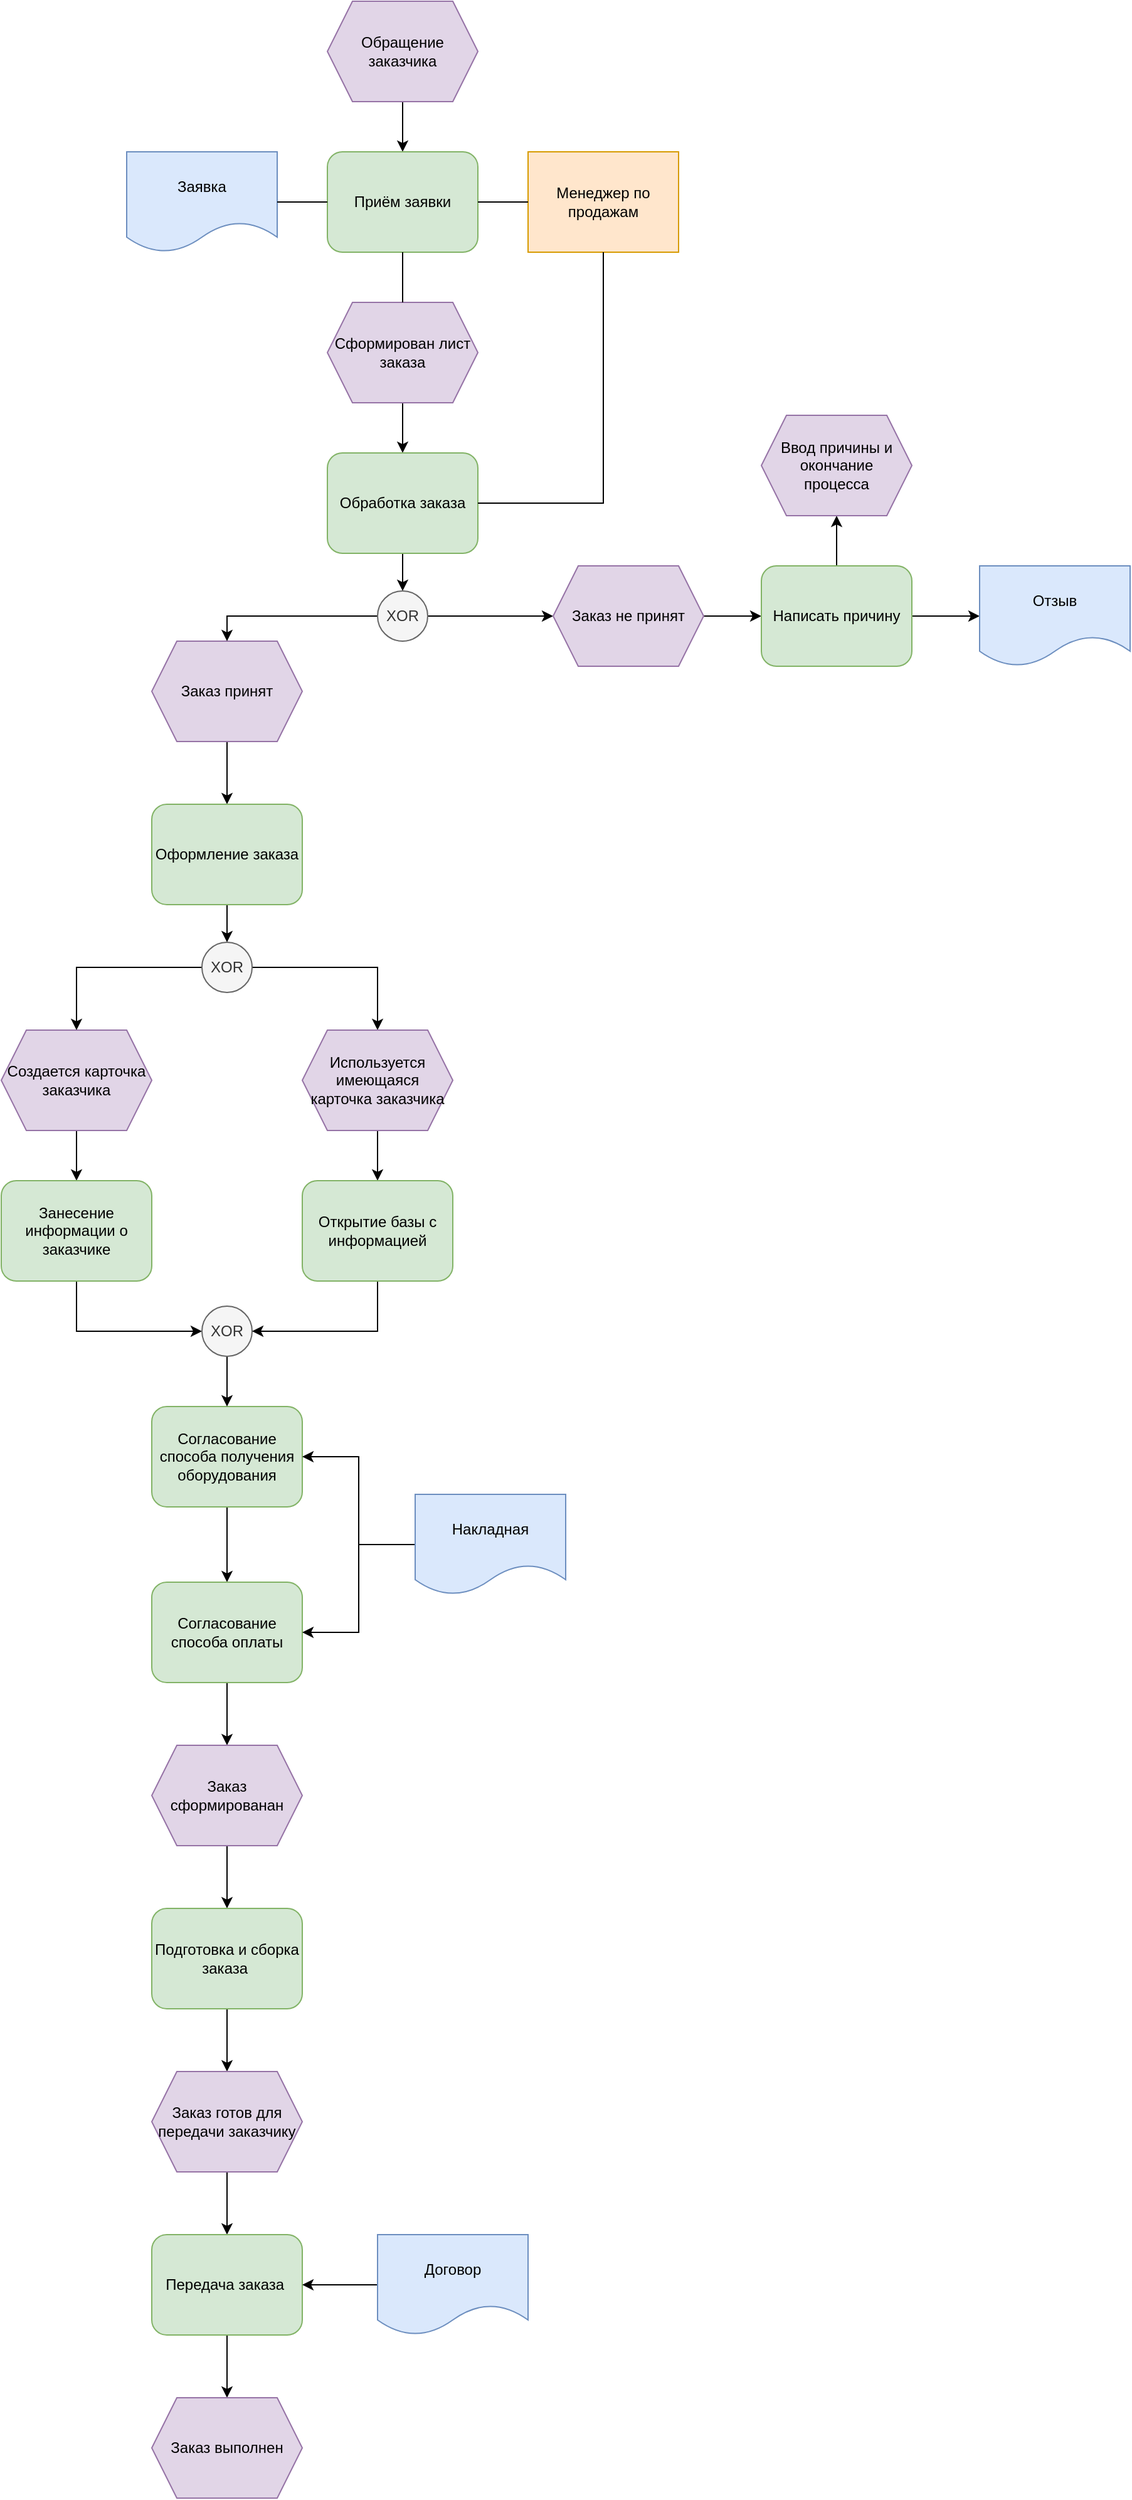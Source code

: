 <mxfile version="19.0.3" type="device" pages="7"><diagram id="Sy63IJxEU2IIxXHfIe7E" name="EPC"><mxGraphModel dx="1422" dy="789" grid="1" gridSize="10" guides="1" tooltips="1" connect="1" arrows="1" fold="1" page="1" pageScale="1" pageWidth="827" pageHeight="1169" math="0" shadow="0"><root><mxCell id="0"/><mxCell id="1" parent="0"/><mxCell id="EbC7wMMewOQUbfIksKD_-3" value="Менеджер по продажам" style="rounded=0;whiteSpace=wrap;html=1;fillColor=#ffe6cc;strokeColor=#d79b00;" vertex="1" parent="1"><mxGeometry x="480" y="200" width="120" height="80" as="geometry"/></mxCell><mxCell id="EbC7wMMewOQUbfIksKD_-4" style="edgeStyle=orthogonalEdgeStyle;rounded=0;orthogonalLoop=1;jettySize=auto;html=1;exitX=0.5;exitY=1;exitDx=0;exitDy=0;entryX=0.5;entryY=0;entryDx=0;entryDy=0;" edge="1" parent="1" source="EbC7wMMewOQUbfIksKD_-5" target="EbC7wMMewOQUbfIksKD_-7"><mxGeometry relative="1" as="geometry"/></mxCell><mxCell id="EbC7wMMewOQUbfIksKD_-5" value="Обращение &lt;br&gt;заказчика" style="shape=hexagon;perimeter=hexagonPerimeter2;whiteSpace=wrap;html=1;fixedSize=1;fillColor=#e1d5e7;strokeColor=#9673a6;" vertex="1" parent="1"><mxGeometry x="320" y="80" width="120" height="80" as="geometry"/></mxCell><mxCell id="EbC7wMMewOQUbfIksKD_-6" style="edgeStyle=orthogonalEdgeStyle;rounded=0;orthogonalLoop=1;jettySize=auto;html=1;exitX=0.5;exitY=1;exitDx=0;exitDy=0;entryX=0.5;entryY=0;entryDx=0;entryDy=0;startArrow=none;" edge="1" parent="1" source="EbC7wMMewOQUbfIksKD_-87" target="EbC7wMMewOQUbfIksKD_-15"><mxGeometry relative="1" as="geometry"/></mxCell><mxCell id="EbC7wMMewOQUbfIksKD_-7" value="Приём заявки" style="rounded=1;whiteSpace=wrap;html=1;fillColor=#d5e8d4;strokeColor=#82b366;" vertex="1" parent="1"><mxGeometry x="320" y="200" width="120" height="80" as="geometry"/></mxCell><mxCell id="EbC7wMMewOQUbfIksKD_-8" value="" style="endArrow=none;html=1;rounded=0;exitX=0;exitY=0.5;exitDx=0;exitDy=0;entryX=1;entryY=0.5;entryDx=0;entryDy=0;" edge="1" parent="1" source="EbC7wMMewOQUbfIksKD_-3" target="EbC7wMMewOQUbfIksKD_-7"><mxGeometry width="50" height="50" relative="1" as="geometry"><mxPoint x="320" y="380" as="sourcePoint"/><mxPoint x="440" y="240" as="targetPoint"/></mxGeometry></mxCell><mxCell id="EbC7wMMewOQUbfIksKD_-97" style="edgeStyle=orthogonalEdgeStyle;rounded=0;orthogonalLoop=1;jettySize=auto;html=1;exitX=0.5;exitY=1;exitDx=0;exitDy=0;entryX=0.5;entryY=0;entryDx=0;entryDy=0;" edge="1" parent="1" source="EbC7wMMewOQUbfIksKD_-15" target="EbC7wMMewOQUbfIksKD_-96"><mxGeometry relative="1" as="geometry"/></mxCell><mxCell id="EbC7wMMewOQUbfIksKD_-15" value="Обработка заказа" style="rounded=1;whiteSpace=wrap;html=1;fillColor=#d5e8d4;strokeColor=#82b366;" vertex="1" parent="1"><mxGeometry x="320" y="440" width="120" height="80" as="geometry"/></mxCell><mxCell id="EbC7wMMewOQUbfIksKD_-16" value="Заявка" style="shape=document;whiteSpace=wrap;html=1;boundedLbl=1;fillColor=#dae8fc;strokeColor=#6c8ebf;" vertex="1" parent="1"><mxGeometry x="160" y="200" width="120" height="80" as="geometry"/></mxCell><mxCell id="EbC7wMMewOQUbfIksKD_-17" value="" style="endArrow=none;html=1;rounded=0;entryX=0;entryY=0.5;entryDx=0;entryDy=0;exitX=1;exitY=0.5;exitDx=0;exitDy=0;" edge="1" parent="1" source="EbC7wMMewOQUbfIksKD_-16" target="EbC7wMMewOQUbfIksKD_-7"><mxGeometry width="50" height="50" relative="1" as="geometry"><mxPoint x="240" y="370" as="sourcePoint"/><mxPoint x="290" y="320" as="targetPoint"/></mxGeometry></mxCell><mxCell id="EbC7wMMewOQUbfIksKD_-18" value="" style="endArrow=none;html=1;rounded=0;entryX=0.5;entryY=1;entryDx=0;entryDy=0;exitX=1;exitY=0.5;exitDx=0;exitDy=0;edgeStyle=orthogonalEdgeStyle;" edge="1" parent="1" source="EbC7wMMewOQUbfIksKD_-15" target="EbC7wMMewOQUbfIksKD_-3"><mxGeometry width="50" height="50" relative="1" as="geometry"><mxPoint x="520" y="500" as="sourcePoint"/><mxPoint x="570" y="450" as="targetPoint"/></mxGeometry></mxCell><mxCell id="EbC7wMMewOQUbfIksKD_-87" value="Сформирован лист заказа" style="shape=hexagon;perimeter=hexagonPerimeter2;whiteSpace=wrap;html=1;fixedSize=1;fillColor=#e1d5e7;strokeColor=#9673a6;" vertex="1" parent="1"><mxGeometry x="320" y="320" width="120" height="80" as="geometry"/></mxCell><mxCell id="EbC7wMMewOQUbfIksKD_-88" value="" style="edgeStyle=orthogonalEdgeStyle;rounded=0;orthogonalLoop=1;jettySize=auto;html=1;exitX=0.5;exitY=1;exitDx=0;exitDy=0;entryX=0.5;entryY=0;entryDx=0;entryDy=0;endArrow=none;" edge="1" parent="1" source="EbC7wMMewOQUbfIksKD_-7" target="EbC7wMMewOQUbfIksKD_-87"><mxGeometry relative="1" as="geometry"><mxPoint x="380" y="310" as="sourcePoint"/><mxPoint x="380" y="440" as="targetPoint"/></mxGeometry></mxCell><mxCell id="EbC7wMMewOQUbfIksKD_-109" value="" style="edgeStyle=orthogonalEdgeStyle;rounded=0;orthogonalLoop=1;jettySize=auto;html=1;" edge="1" parent="1" source="EbC7wMMewOQUbfIksKD_-93" target="EbC7wMMewOQUbfIksKD_-108"><mxGeometry relative="1" as="geometry"/></mxCell><mxCell id="EbC7wMMewOQUbfIksKD_-93" value="Заказ принят" style="shape=hexagon;perimeter=hexagonPerimeter2;whiteSpace=wrap;html=1;fixedSize=1;fillColor=#e1d5e7;strokeColor=#9673a6;" vertex="1" parent="1"><mxGeometry x="180" y="590" width="120" height="80" as="geometry"/></mxCell><mxCell id="EbC7wMMewOQUbfIksKD_-98" style="edgeStyle=orthogonalEdgeStyle;rounded=0;orthogonalLoop=1;jettySize=auto;html=1;exitX=0;exitY=0.5;exitDx=0;exitDy=0;entryX=0.5;entryY=0;entryDx=0;entryDy=0;" edge="1" parent="1" source="EbC7wMMewOQUbfIksKD_-96" target="EbC7wMMewOQUbfIksKD_-93"><mxGeometry relative="1" as="geometry"/></mxCell><mxCell id="EbC7wMMewOQUbfIksKD_-99" style="edgeStyle=orthogonalEdgeStyle;rounded=0;orthogonalLoop=1;jettySize=auto;html=1;exitX=1;exitY=0.5;exitDx=0;exitDy=0;entryX=0;entryY=0.5;entryDx=0;entryDy=0;" edge="1" parent="1" source="EbC7wMMewOQUbfIksKD_-96" target="EbC7wMMewOQUbfIksKD_-101"><mxGeometry relative="1" as="geometry"><mxPoint x="500" y="590" as="targetPoint"/></mxGeometry></mxCell><mxCell id="EbC7wMMewOQUbfIksKD_-96" value="XOR" style="ellipse;whiteSpace=wrap;html=1;aspect=fixed;fillColor=#f5f5f5;fontColor=#333333;strokeColor=#666666;" vertex="1" parent="1"><mxGeometry x="360" y="550" width="40" height="40" as="geometry"/></mxCell><mxCell id="EbC7wMMewOQUbfIksKD_-100" style="edgeStyle=orthogonalEdgeStyle;rounded=0;orthogonalLoop=1;jettySize=auto;html=1;exitX=1;exitY=0.5;exitDx=0;exitDy=0;entryX=0;entryY=0.5;entryDx=0;entryDy=0;" edge="1" parent="1" source="EbC7wMMewOQUbfIksKD_-101" target="EbC7wMMewOQUbfIksKD_-104"><mxGeometry relative="1" as="geometry"/></mxCell><mxCell id="EbC7wMMewOQUbfIksKD_-101" value="Заказ не принят" style="shape=hexagon;perimeter=hexagonPerimeter2;whiteSpace=wrap;html=1;fixedSize=1;fillColor=#e1d5e7;strokeColor=#9673a6;" vertex="1" parent="1"><mxGeometry x="500" y="530" width="120" height="80" as="geometry"/></mxCell><mxCell id="EbC7wMMewOQUbfIksKD_-102" style="edgeStyle=orthogonalEdgeStyle;rounded=0;orthogonalLoop=1;jettySize=auto;html=1;exitX=1;exitY=0.5;exitDx=0;exitDy=0;entryX=0;entryY=0.5;entryDx=0;entryDy=0;" edge="1" parent="1" source="EbC7wMMewOQUbfIksKD_-104" target="EbC7wMMewOQUbfIksKD_-105"><mxGeometry relative="1" as="geometry"><mxPoint x="827" y="590" as="targetPoint"/></mxGeometry></mxCell><mxCell id="EbC7wMMewOQUbfIksKD_-103" style="edgeStyle=orthogonalEdgeStyle;rounded=0;orthogonalLoop=1;jettySize=auto;html=1;exitX=0.5;exitY=0;exitDx=0;exitDy=0;entryX=0.5;entryY=1;entryDx=0;entryDy=0;" edge="1" parent="1" source="EbC7wMMewOQUbfIksKD_-104" target="EbC7wMMewOQUbfIksKD_-106"><mxGeometry relative="1" as="geometry"/></mxCell><mxCell id="EbC7wMMewOQUbfIksKD_-104" value="Написать причину" style="rounded=1;whiteSpace=wrap;html=1;fillColor=#d5e8d4;strokeColor=#82b366;" vertex="1" parent="1"><mxGeometry x="666" y="530" width="120" height="80" as="geometry"/></mxCell><mxCell id="EbC7wMMewOQUbfIksKD_-105" value="Отзыв" style="shape=document;whiteSpace=wrap;html=1;boundedLbl=1;fillColor=#dae8fc;strokeColor=#6c8ebf;" vertex="1" parent="1"><mxGeometry x="840" y="530" width="120" height="80" as="geometry"/></mxCell><mxCell id="EbC7wMMewOQUbfIksKD_-106" value="&lt;span&gt;Ввод причины и окончание&lt;/span&gt;&lt;br&gt;&lt;span&gt;процесса&lt;/span&gt;" style="shape=hexagon;perimeter=hexagonPerimeter2;whiteSpace=wrap;html=1;fixedSize=1;fillColor=#e1d5e7;strokeColor=#9673a6;" vertex="1" parent="1"><mxGeometry x="666" y="410" width="120" height="80" as="geometry"/></mxCell><mxCell id="EbC7wMMewOQUbfIksKD_-117" style="edgeStyle=orthogonalEdgeStyle;rounded=0;orthogonalLoop=1;jettySize=auto;html=1;exitX=0.5;exitY=1;exitDx=0;exitDy=0;entryX=0.5;entryY=0;entryDx=0;entryDy=0;" edge="1" parent="1" source="EbC7wMMewOQUbfIksKD_-108" target="EbC7wMMewOQUbfIksKD_-113"><mxGeometry relative="1" as="geometry"/></mxCell><mxCell id="EbC7wMMewOQUbfIksKD_-108" value="Оформление заказа" style="rounded=1;whiteSpace=wrap;html=1;fillColor=#d5e8d4;strokeColor=#82b366;" vertex="1" parent="1"><mxGeometry x="180" y="720" width="120" height="80" as="geometry"/></mxCell><mxCell id="EbC7wMMewOQUbfIksKD_-119" style="edgeStyle=orthogonalEdgeStyle;rounded=0;orthogonalLoop=1;jettySize=auto;html=1;exitX=0.5;exitY=1;exitDx=0;exitDy=0;entryX=0.5;entryY=0;entryDx=0;entryDy=0;" edge="1" parent="1" source="EbC7wMMewOQUbfIksKD_-112" target="EbC7wMMewOQUbfIksKD_-118"><mxGeometry relative="1" as="geometry"/></mxCell><mxCell id="EbC7wMMewOQUbfIksKD_-112" value="Создается карточка заказчика" style="shape=hexagon;perimeter=hexagonPerimeter2;whiteSpace=wrap;html=1;fixedSize=1;fillColor=#e1d5e7;strokeColor=#9673a6;" vertex="1" parent="1"><mxGeometry x="60" y="900" width="120" height="80" as="geometry"/></mxCell><mxCell id="EbC7wMMewOQUbfIksKD_-115" style="edgeStyle=orthogonalEdgeStyle;rounded=0;orthogonalLoop=1;jettySize=auto;html=1;exitX=1;exitY=0.5;exitDx=0;exitDy=0;entryX=0.5;entryY=0;entryDx=0;entryDy=0;" edge="1" parent="1" source="EbC7wMMewOQUbfIksKD_-113" target="EbC7wMMewOQUbfIksKD_-114"><mxGeometry relative="1" as="geometry"/></mxCell><mxCell id="EbC7wMMewOQUbfIksKD_-116" style="edgeStyle=orthogonalEdgeStyle;rounded=0;orthogonalLoop=1;jettySize=auto;html=1;exitX=0;exitY=0.5;exitDx=0;exitDy=0;entryX=0.5;entryY=0;entryDx=0;entryDy=0;" edge="1" parent="1" source="EbC7wMMewOQUbfIksKD_-113" target="EbC7wMMewOQUbfIksKD_-112"><mxGeometry relative="1" as="geometry"/></mxCell><mxCell id="EbC7wMMewOQUbfIksKD_-113" value="XOR" style="ellipse;whiteSpace=wrap;html=1;aspect=fixed;fillColor=#f5f5f5;fontColor=#333333;strokeColor=#666666;" vertex="1" parent="1"><mxGeometry x="220" y="830" width="40" height="40" as="geometry"/></mxCell><mxCell id="EbC7wMMewOQUbfIksKD_-126" style="edgeStyle=orthogonalEdgeStyle;rounded=0;orthogonalLoop=1;jettySize=auto;html=1;exitX=0.5;exitY=1;exitDx=0;exitDy=0;entryX=0.5;entryY=0;entryDx=0;entryDy=0;" edge="1" parent="1" source="EbC7wMMewOQUbfIksKD_-114" target="EbC7wMMewOQUbfIksKD_-125"><mxGeometry relative="1" as="geometry"/></mxCell><mxCell id="EbC7wMMewOQUbfIksKD_-114" value="Используется имеющаяся карточка заказчика" style="shape=hexagon;perimeter=hexagonPerimeter2;whiteSpace=wrap;html=1;fixedSize=1;fillColor=#e1d5e7;strokeColor=#9673a6;" vertex="1" parent="1"><mxGeometry x="300" y="900" width="120" height="80" as="geometry"/></mxCell><mxCell id="EbC7wMMewOQUbfIksKD_-127" style="edgeStyle=orthogonalEdgeStyle;rounded=0;orthogonalLoop=1;jettySize=auto;html=1;exitX=0.5;exitY=1;exitDx=0;exitDy=0;entryX=0;entryY=0.5;entryDx=0;entryDy=0;" edge="1" parent="1" source="EbC7wMMewOQUbfIksKD_-118" target="EbC7wMMewOQUbfIksKD_-124"><mxGeometry relative="1" as="geometry"/></mxCell><mxCell id="EbC7wMMewOQUbfIksKD_-118" value="Занесение информации о заказчике" style="rounded=1;whiteSpace=wrap;html=1;fillColor=#d5e8d4;strokeColor=#82b366;" vertex="1" parent="1"><mxGeometry x="60" y="1020" width="120" height="80" as="geometry"/></mxCell><mxCell id="EbC7wMMewOQUbfIksKD_-123" value="" style="edgeStyle=orthogonalEdgeStyle;rounded=0;orthogonalLoop=1;jettySize=auto;html=1;" edge="1" parent="1" source="EbC7wMMewOQUbfIksKD_-120" target="EbC7wMMewOQUbfIksKD_-122"><mxGeometry relative="1" as="geometry"/></mxCell><mxCell id="EbC7wMMewOQUbfIksKD_-120" value="Согласование способа получения оборудования" style="whiteSpace=wrap;html=1;fillColor=#d5e8d4;strokeColor=#82b366;rounded=1;" vertex="1" parent="1"><mxGeometry x="180" y="1200" width="120" height="80" as="geometry"/></mxCell><mxCell id="EbC7wMMewOQUbfIksKD_-135" style="edgeStyle=orthogonalEdgeStyle;rounded=0;orthogonalLoop=1;jettySize=auto;html=1;exitX=0.5;exitY=1;exitDx=0;exitDy=0;entryX=0.5;entryY=0;entryDx=0;entryDy=0;" edge="1" parent="1" source="EbC7wMMewOQUbfIksKD_-122" target="EbC7wMMewOQUbfIksKD_-134"><mxGeometry relative="1" as="geometry"/></mxCell><mxCell id="EbC7wMMewOQUbfIksKD_-122" value="Согласование способа оплаты" style="whiteSpace=wrap;html=1;fillColor=#d5e8d4;strokeColor=#82b366;rounded=1;" vertex="1" parent="1"><mxGeometry x="180" y="1340" width="120" height="80" as="geometry"/></mxCell><mxCell id="EbC7wMMewOQUbfIksKD_-129" style="edgeStyle=orthogonalEdgeStyle;rounded=0;orthogonalLoop=1;jettySize=auto;html=1;exitX=0.5;exitY=1;exitDx=0;exitDy=0;entryX=0.5;entryY=0;entryDx=0;entryDy=0;" edge="1" parent="1" source="EbC7wMMewOQUbfIksKD_-124" target="EbC7wMMewOQUbfIksKD_-120"><mxGeometry relative="1" as="geometry"/></mxCell><mxCell id="EbC7wMMewOQUbfIksKD_-124" value="XOR" style="ellipse;whiteSpace=wrap;html=1;aspect=fixed;fillColor=#f5f5f5;fontColor=#333333;strokeColor=#666666;" vertex="1" parent="1"><mxGeometry x="220" y="1120" width="40" height="40" as="geometry"/></mxCell><mxCell id="EbC7wMMewOQUbfIksKD_-128" style="edgeStyle=orthogonalEdgeStyle;rounded=0;orthogonalLoop=1;jettySize=auto;html=1;exitX=0.5;exitY=1;exitDx=0;exitDy=0;entryX=1;entryY=0.5;entryDx=0;entryDy=0;" edge="1" parent="1" source="EbC7wMMewOQUbfIksKD_-125" target="EbC7wMMewOQUbfIksKD_-124"><mxGeometry relative="1" as="geometry"/></mxCell><mxCell id="EbC7wMMewOQUbfIksKD_-125" value="Открытие базы с информацией" style="rounded=1;whiteSpace=wrap;html=1;fillColor=#d5e8d4;strokeColor=#82b366;" vertex="1" parent="1"><mxGeometry x="300" y="1020" width="120" height="80" as="geometry"/></mxCell><mxCell id="EbC7wMMewOQUbfIksKD_-132" style="edgeStyle=orthogonalEdgeStyle;rounded=0;orthogonalLoop=1;jettySize=auto;html=1;exitX=0;exitY=0.5;exitDx=0;exitDy=0;entryX=1;entryY=0.5;entryDx=0;entryDy=0;" edge="1" parent="1" source="EbC7wMMewOQUbfIksKD_-130" target="EbC7wMMewOQUbfIksKD_-120"><mxGeometry relative="1" as="geometry"/></mxCell><mxCell id="EbC7wMMewOQUbfIksKD_-133" style="edgeStyle=orthogonalEdgeStyle;rounded=0;orthogonalLoop=1;jettySize=auto;html=1;exitX=0;exitY=0.5;exitDx=0;exitDy=0;entryX=1;entryY=0.5;entryDx=0;entryDy=0;" edge="1" parent="1" source="EbC7wMMewOQUbfIksKD_-130" target="EbC7wMMewOQUbfIksKD_-122"><mxGeometry relative="1" as="geometry"/></mxCell><mxCell id="EbC7wMMewOQUbfIksKD_-130" value="Накладная" style="shape=document;whiteSpace=wrap;html=1;boundedLbl=1;fillColor=#dae8fc;strokeColor=#6c8ebf;" vertex="1" parent="1"><mxGeometry x="390" y="1270" width="120" height="80" as="geometry"/></mxCell><mxCell id="EbC7wMMewOQUbfIksKD_-137" style="edgeStyle=orthogonalEdgeStyle;rounded=0;orthogonalLoop=1;jettySize=auto;html=1;exitX=0.5;exitY=1;exitDx=0;exitDy=0;entryX=0.5;entryY=0;entryDx=0;entryDy=0;" edge="1" parent="1" source="EbC7wMMewOQUbfIksKD_-134" target="EbC7wMMewOQUbfIksKD_-136"><mxGeometry relative="1" as="geometry"/></mxCell><mxCell id="EbC7wMMewOQUbfIksKD_-134" value="Заказ сформированан" style="shape=hexagon;perimeter=hexagonPerimeter2;whiteSpace=wrap;html=1;fixedSize=1;fillColor=#e1d5e7;strokeColor=#9673a6;" vertex="1" parent="1"><mxGeometry x="180" y="1470" width="120" height="80" as="geometry"/></mxCell><mxCell id="EbC7wMMewOQUbfIksKD_-139" style="edgeStyle=orthogonalEdgeStyle;rounded=0;orthogonalLoop=1;jettySize=auto;html=1;exitX=0.5;exitY=1;exitDx=0;exitDy=0;entryX=0.5;entryY=0;entryDx=0;entryDy=0;" edge="1" parent="1" source="EbC7wMMewOQUbfIksKD_-136" target="EbC7wMMewOQUbfIksKD_-138"><mxGeometry relative="1" as="geometry"/></mxCell><mxCell id="EbC7wMMewOQUbfIksKD_-136" value="Подготовка и сборка заказа&amp;nbsp;" style="whiteSpace=wrap;html=1;fillColor=#d5e8d4;strokeColor=#82b366;rounded=1;" vertex="1" parent="1"><mxGeometry x="180" y="1600" width="120" height="80" as="geometry"/></mxCell><mxCell id="EbC7wMMewOQUbfIksKD_-141" style="edgeStyle=orthogonalEdgeStyle;rounded=0;orthogonalLoop=1;jettySize=auto;html=1;exitX=0.5;exitY=1;exitDx=0;exitDy=0;entryX=0.5;entryY=0;entryDx=0;entryDy=0;" edge="1" parent="1" source="EbC7wMMewOQUbfIksKD_-138" target="EbC7wMMewOQUbfIksKD_-140"><mxGeometry relative="1" as="geometry"/></mxCell><mxCell id="EbC7wMMewOQUbfIksKD_-138" value="Заказ готов для передачи заказчику" style="shape=hexagon;perimeter=hexagonPerimeter2;whiteSpace=wrap;html=1;fixedSize=1;fillColor=#e1d5e7;strokeColor=#9673a6;" vertex="1" parent="1"><mxGeometry x="180" y="1730" width="120" height="80" as="geometry"/></mxCell><mxCell id="EbC7wMMewOQUbfIksKD_-145" style="edgeStyle=orthogonalEdgeStyle;rounded=0;orthogonalLoop=1;jettySize=auto;html=1;exitX=0.5;exitY=1;exitDx=0;exitDy=0;entryX=0.5;entryY=0;entryDx=0;entryDy=0;" edge="1" parent="1" source="EbC7wMMewOQUbfIksKD_-140" target="EbC7wMMewOQUbfIksKD_-144"><mxGeometry relative="1" as="geometry"/></mxCell><mxCell id="EbC7wMMewOQUbfIksKD_-140" value="Передача заказа&amp;nbsp;" style="whiteSpace=wrap;html=1;fillColor=#d5e8d4;strokeColor=#82b366;rounded=1;" vertex="1" parent="1"><mxGeometry x="180" y="1860" width="120" height="80" as="geometry"/></mxCell><mxCell id="EbC7wMMewOQUbfIksKD_-143" style="edgeStyle=orthogonalEdgeStyle;rounded=0;orthogonalLoop=1;jettySize=auto;html=1;exitX=0;exitY=0.5;exitDx=0;exitDy=0;entryX=1;entryY=0.5;entryDx=0;entryDy=0;" edge="1" parent="1" source="EbC7wMMewOQUbfIksKD_-142" target="EbC7wMMewOQUbfIksKD_-140"><mxGeometry relative="1" as="geometry"/></mxCell><mxCell id="EbC7wMMewOQUbfIksKD_-142" value="Договор" style="shape=document;whiteSpace=wrap;html=1;boundedLbl=1;fillColor=#dae8fc;strokeColor=#6c8ebf;" vertex="1" parent="1"><mxGeometry x="360" y="1860" width="120" height="80" as="geometry"/></mxCell><mxCell id="EbC7wMMewOQUbfIksKD_-144" value="Заказ выполнен" style="shape=hexagon;perimeter=hexagonPerimeter2;whiteSpace=wrap;html=1;fixedSize=1;fillColor=#e1d5e7;strokeColor=#9673a6;" vertex="1" parent="1"><mxGeometry x="180" y="1990" width="120" height="80" as="geometry"/></mxCell></root></mxGraphModel></diagram><diagram id="Zg04pf2jTcH-7uhuifO7" name="IDEF0"><mxGraphModel dx="1185" dy="658" grid="1" gridSize="10" guides="1" tooltips="1" connect="1" arrows="1" fold="1" page="1" pageScale="1" pageWidth="827" pageHeight="1169" math="0" shadow="0"><root><mxCell id="0"/><mxCell id="1" parent="0"/><mxCell id="kQf9_UbWXS7HELxZPrK0-1" value="Обработка заказов оптовой продажи мед оборудования&amp;nbsp;" style="rounded=0;whiteSpace=wrap;html=1;" vertex="1" parent="1"><mxGeometry x="244" y="270" width="340" height="170" as="geometry"/></mxCell><mxCell id="kQf9_UbWXS7HELxZPrK0-3" value="" style="endArrow=classic;html=1;rounded=0;entryX=0;entryY=0.25;entryDx=0;entryDy=0;" edge="1" parent="1" target="kQf9_UbWXS7HELxZPrK0-1"><mxGeometry width="50" height="50" relative="1" as="geometry"><mxPoint x="90" y="313" as="sourcePoint"/><mxPoint x="140" y="320" as="targetPoint"/></mxGeometry></mxCell><mxCell id="kQf9_UbWXS7HELxZPrK0-6" value="Информация клиента" style="edgeLabel;html=1;align=center;verticalAlign=middle;resizable=0;points=[];" vertex="1" connectable="0" parent="kQf9_UbWXS7HELxZPrK0-3"><mxGeometry x="-0.533" y="-2" relative="1" as="geometry"><mxPoint x="14" y="-15" as="offset"/></mxGeometry></mxCell><mxCell id="kQf9_UbWXS7HELxZPrK0-4" value="" style="endArrow=classic;html=1;rounded=0;entryX=0;entryY=0.5;entryDx=0;entryDy=0;" edge="1" parent="1" target="kQf9_UbWXS7HELxZPrK0-1"><mxGeometry width="50" height="50" relative="1" as="geometry"><mxPoint x="90" y="355" as="sourcePoint"/><mxPoint x="150" y="360" as="targetPoint"/></mxGeometry></mxCell><mxCell id="kQf9_UbWXS7HELxZPrK0-7" value="Информация и наличие оборудования" style="edgeLabel;html=1;align=center;verticalAlign=middle;resizable=0;points=[];" vertex="1" connectable="0" parent="kQf9_UbWXS7HELxZPrK0-4"><mxGeometry x="-0.247" relative="1" as="geometry"><mxPoint x="-28" y="-15" as="offset"/></mxGeometry></mxCell><mxCell id="kQf9_UbWXS7HELxZPrK0-5" value="" style="endArrow=classic;html=1;rounded=0;entryX=0;entryY=0.75;entryDx=0;entryDy=0;" edge="1" parent="1" target="kQf9_UbWXS7HELxZPrK0-1"><mxGeometry width="50" height="50" relative="1" as="geometry"><mxPoint x="90" y="398" as="sourcePoint"/><mxPoint x="190" y="400" as="targetPoint"/></mxGeometry></mxCell><mxCell id="kQf9_UbWXS7HELxZPrK0-8" value="Платежные реквизиты" style="edgeLabel;html=1;align=center;verticalAlign=middle;resizable=0;points=[];" vertex="1" connectable="0" parent="kQf9_UbWXS7HELxZPrK0-5"><mxGeometry x="-0.534" relative="1" as="geometry"><mxPoint x="-36" y="-8" as="offset"/></mxGeometry></mxCell><mxCell id="kQf9_UbWXS7HELxZPrK0-9" value="" style="endArrow=classic;html=1;rounded=0;entryX=0.25;entryY=0;entryDx=0;entryDy=0;" edge="1" parent="1" target="kQf9_UbWXS7HELxZPrK0-1"><mxGeometry width="50" height="50" relative="1" as="geometry"><mxPoint x="330" y="130" as="sourcePoint"/><mxPoint x="300" y="160" as="targetPoint"/></mxGeometry></mxCell><mxCell id="kQf9_UbWXS7HELxZPrK0-10" value="Прайс-лист" style="edgeLabel;html=1;align=center;verticalAlign=middle;resizable=0;points=[];" vertex="1" connectable="0" parent="kQf9_UbWXS7HELxZPrK0-9"><mxGeometry x="-0.402" y="-1" relative="1" as="geometry"><mxPoint as="offset"/></mxGeometry></mxCell><mxCell id="kQf9_UbWXS7HELxZPrK0-11" value="" style="endArrow=classic;html=1;rounded=0;entryX=0.5;entryY=0;entryDx=0;entryDy=0;" edge="1" parent="1" target="kQf9_UbWXS7HELxZPrK0-1"><mxGeometry width="50" height="50" relative="1" as="geometry"><mxPoint x="414" y="130" as="sourcePoint"/><mxPoint x="440" y="160" as="targetPoint"/></mxGeometry></mxCell><mxCell id="kQf9_UbWXS7HELxZPrK0-12" value="Законодательные акты" style="edgeLabel;html=1;align=center;verticalAlign=middle;resizable=0;points=[];" vertex="1" connectable="0" parent="kQf9_UbWXS7HELxZPrK0-11"><mxGeometry x="-0.304" y="-2" relative="1" as="geometry"><mxPoint x="2" y="11" as="offset"/></mxGeometry></mxCell><mxCell id="kQf9_UbWXS7HELxZPrK0-13" value="" style="endArrow=classic;html=1;rounded=0;entryX=0.75;entryY=0;entryDx=0;entryDy=0;" edge="1" parent="1" target="kQf9_UbWXS7HELxZPrK0-1"><mxGeometry width="50" height="50" relative="1" as="geometry"><mxPoint x="500" y="130" as="sourcePoint"/><mxPoint x="560" y="180" as="targetPoint"/></mxGeometry></mxCell><mxCell id="kQf9_UbWXS7HELxZPrK0-14" value="Законы регулирующие&lt;br&gt;предпринимательскую&lt;br&gt;деятельность" style="edgeLabel;html=1;align=center;verticalAlign=middle;resizable=0;points=[];" vertex="1" connectable="0" parent="kQf9_UbWXS7HELxZPrK0-13"><mxGeometry x="-0.5" relative="1" as="geometry"><mxPoint y="-15" as="offset"/></mxGeometry></mxCell><mxCell id="kQf9_UbWXS7HELxZPrK0-15" value="" style="endArrow=classic;html=1;rounded=0;entryX=0.25;entryY=1;entryDx=0;entryDy=0;" edge="1" parent="1" target="kQf9_UbWXS7HELxZPrK0-1"><mxGeometry width="50" height="50" relative="1" as="geometry"><mxPoint x="329" y="600" as="sourcePoint"/><mxPoint x="340" y="570" as="targetPoint"/></mxGeometry></mxCell><mxCell id="kQf9_UbWXS7HELxZPrK0-18" value="Клиент" style="edgeLabel;html=1;align=center;verticalAlign=middle;resizable=0;points=[];" vertex="1" connectable="0" parent="kQf9_UbWXS7HELxZPrK0-15"><mxGeometry x="0.152" relative="1" as="geometry"><mxPoint as="offset"/></mxGeometry></mxCell><mxCell id="kQf9_UbWXS7HELxZPrK0-16" value="" style="endArrow=classic;html=1;rounded=0;entryX=0.5;entryY=1;entryDx=0;entryDy=0;" edge="1" parent="1" target="kQf9_UbWXS7HELxZPrK0-1"><mxGeometry width="50" height="50" relative="1" as="geometry"><mxPoint x="414" y="600" as="sourcePoint"/><mxPoint x="430" y="550" as="targetPoint"/></mxGeometry></mxCell><mxCell id="kQf9_UbWXS7HELxZPrK0-19" value="Менеджер по&lt;br&gt;продажам" style="edgeLabel;html=1;align=center;verticalAlign=middle;resizable=0;points=[];" vertex="1" connectable="0" parent="kQf9_UbWXS7HELxZPrK0-16"><mxGeometry x="-0.47" y="-1" relative="1" as="geometry"><mxPoint as="offset"/></mxGeometry></mxCell><mxCell id="kQf9_UbWXS7HELxZPrK0-17" value="" style="endArrow=classic;html=1;rounded=0;entryX=0.75;entryY=1;entryDx=0;entryDy=0;" edge="1" parent="1" target="kQf9_UbWXS7HELxZPrK0-1"><mxGeometry width="50" height="50" relative="1" as="geometry"><mxPoint x="499" y="600" as="sourcePoint"/><mxPoint x="540" y="550" as="targetPoint"/></mxGeometry></mxCell><mxCell id="kQf9_UbWXS7HELxZPrK0-20" value="Складская&lt;br&gt;служба" style="edgeLabel;html=1;align=center;verticalAlign=middle;resizable=0;points=[];" vertex="1" connectable="0" parent="kQf9_UbWXS7HELxZPrK0-17"><mxGeometry x="0.266" relative="1" as="geometry"><mxPoint as="offset"/></mxGeometry></mxCell><mxCell id="kQf9_UbWXS7HELxZPrK0-21" value="" style="endArrow=classic;html=1;rounded=0;entryX=0.901;entryY=1.003;entryDx=0;entryDy=0;entryPerimeter=0;" edge="1" parent="1" target="kQf9_UbWXS7HELxZPrK0-1"><mxGeometry width="50" height="50" relative="1" as="geometry"><mxPoint x="550" y="600" as="sourcePoint"/><mxPoint x="580" y="540" as="targetPoint"/></mxGeometry></mxCell><mxCell id="kQf9_UbWXS7HELxZPrK0-22" value="Бухгалтерская&lt;br&gt;служба" style="edgeLabel;html=1;align=center;verticalAlign=middle;resizable=0;points=[];" vertex="1" connectable="0" parent="kQf9_UbWXS7HELxZPrK0-21"><mxGeometry x="-0.446" relative="1" as="geometry"><mxPoint as="offset"/></mxGeometry></mxCell><mxCell id="kQf9_UbWXS7HELxZPrK0-23" value="" style="endArrow=classic;html=1;rounded=0;exitX=1;exitY=0.25;exitDx=0;exitDy=0;" edge="1" parent="1" source="kQf9_UbWXS7HELxZPrK0-1"><mxGeometry width="50" height="50" relative="1" as="geometry"><mxPoint x="630" y="370" as="sourcePoint"/><mxPoint x="720" y="313" as="targetPoint"/></mxGeometry></mxCell><mxCell id="kQf9_UbWXS7HELxZPrK0-26" value="Выдача&lt;br&gt;оборудования" style="edgeLabel;html=1;align=center;verticalAlign=middle;resizable=0;points=[];" vertex="1" connectable="0" parent="kQf9_UbWXS7HELxZPrK0-23"><mxGeometry x="-0.216" y="-1" relative="1" as="geometry"><mxPoint as="offset"/></mxGeometry></mxCell><mxCell id="kQf9_UbWXS7HELxZPrK0-24" value="" style="endArrow=classic;html=1;rounded=0;exitX=1;exitY=0.5;exitDx=0;exitDy=0;" edge="1" parent="1" source="kQf9_UbWXS7HELxZPrK0-1"><mxGeometry width="50" height="50" relative="1" as="geometry"><mxPoint x="650" y="400" as="sourcePoint"/><mxPoint x="720" y="355" as="targetPoint"/></mxGeometry></mxCell><mxCell id="kQf9_UbWXS7HELxZPrK0-27" value="Накладная" style="edgeLabel;html=1;align=center;verticalAlign=middle;resizable=0;points=[];" vertex="1" connectable="0" parent="kQf9_UbWXS7HELxZPrK0-24"><mxGeometry x="-0.418" y="1" relative="1" as="geometry"><mxPoint x="27" y="1" as="offset"/></mxGeometry></mxCell><mxCell id="kQf9_UbWXS7HELxZPrK0-25" value="" style="endArrow=classic;html=1;rounded=0;exitX=1;exitY=0.75;exitDx=0;exitDy=0;" edge="1" parent="1" source="kQf9_UbWXS7HELxZPrK0-1"><mxGeometry width="50" height="50" relative="1" as="geometry"><mxPoint x="620" y="440" as="sourcePoint"/><mxPoint x="720" y="398" as="targetPoint"/></mxGeometry></mxCell><mxCell id="kQf9_UbWXS7HELxZPrK0-28" value="Чек и гарантийный&lt;br&gt;&amp;nbsp;талон" style="edgeLabel;html=1;align=center;verticalAlign=middle;resizable=0;points=[];" vertex="1" connectable="0" parent="kQf9_UbWXS7HELxZPrK0-25"><mxGeometry x="-0.544" y="1" relative="1" as="geometry"><mxPoint x="35" as="offset"/></mxGeometry></mxCell></root></mxGraphModel></diagram><diagram id="dRJGXglIY876pMSeBEeI" name="IDEF3"><mxGraphModel dx="2012" dy="658" grid="1" gridSize="10" guides="1" tooltips="1" connect="1" arrows="1" fold="1" page="1" pageScale="1" pageWidth="827" pageHeight="1169" math="0" shadow="0"><root><mxCell id="0"/><mxCell id="1" parent="0"/><mxCell id="X2KmpiL8s24Sp4W3Zcb6-2" value="" style="endArrow=classic;html=1;rounded=0;entryX=0;entryY=0.5;entryDx=0;entryDy=0;" edge="1" parent="1" target="X2KmpiL8s24Sp4W3Zcb6-28"><mxGeometry width="50" height="50" relative="1" as="geometry"><mxPoint x="-290" y="250" as="sourcePoint"/><mxPoint x="-90.0" y="260" as="targetPoint"/></mxGeometry></mxCell><mxCell id="X2KmpiL8s24Sp4W3Zcb6-3" value="Информация клиента" style="edgeLabel;html=1;align=center;verticalAlign=middle;resizable=0;points=[];" vertex="1" connectable="0" parent="X2KmpiL8s24Sp4W3Zcb6-2"><mxGeometry x="-0.533" y="-2" relative="1" as="geometry"><mxPoint x="-107" y="-12" as="offset"/></mxGeometry></mxCell><mxCell id="X2KmpiL8s24Sp4W3Zcb6-4" value="" style="endArrow=classic;html=1;rounded=0;entryX=0;entryY=0.25;entryDx=0;entryDy=0;" edge="1" parent="1" target="X2KmpiL8s24Sp4W3Zcb6-28"><mxGeometry width="50" height="50" relative="1" as="geometry"><mxPoint x="-250" y="235" as="sourcePoint"/><mxPoint x="-166" y="240" as="targetPoint"/></mxGeometry></mxCell><mxCell id="X2KmpiL8s24Sp4W3Zcb6-5" value="Информация и наличие оборудования" style="edgeLabel;html=1;align=center;verticalAlign=middle;resizable=0;points=[];" vertex="1" connectable="0" parent="X2KmpiL8s24Sp4W3Zcb6-4"><mxGeometry x="-0.247" relative="1" as="geometry"><mxPoint x="-28" y="-15" as="offset"/></mxGeometry></mxCell><mxCell id="X2KmpiL8s24Sp4W3Zcb6-6" value="" style="endArrow=classic;html=1;rounded=0;entryX=0;entryY=0.75;entryDx=0;entryDy=0;" edge="1" parent="1" target="X2KmpiL8s24Sp4W3Zcb6-28"><mxGeometry width="50" height="50" relative="1" as="geometry"><mxPoint x="-390" y="265" as="sourcePoint"/><mxPoint x="-166" y="400" as="targetPoint"/></mxGeometry></mxCell><mxCell id="X2KmpiL8s24Sp4W3Zcb6-7" value="Платежные реквизиты" style="edgeLabel;html=1;align=center;verticalAlign=middle;resizable=0;points=[];" vertex="1" connectable="0" parent="X2KmpiL8s24Sp4W3Zcb6-6"><mxGeometry x="-0.534" relative="1" as="geometry"><mxPoint x="30" y="15" as="offset"/></mxGeometry></mxCell><mxCell id="X2KmpiL8s24Sp4W3Zcb6-8" value="" style="endArrow=classic;html=1;rounded=0;entryX=0.25;entryY=0;entryDx=0;entryDy=0;" edge="1" parent="1" target="X2KmpiL8s24Sp4W3Zcb6-28"><mxGeometry width="50" height="50" relative="1" as="geometry"><mxPoint x="-60" y="100" as="sourcePoint"/><mxPoint x="-30.5" y="190" as="targetPoint"/></mxGeometry></mxCell><mxCell id="X2KmpiL8s24Sp4W3Zcb6-9" value="Прайс-лист" style="edgeLabel;html=1;align=center;verticalAlign=middle;resizable=0;points=[];" vertex="1" connectable="0" parent="X2KmpiL8s24Sp4W3Zcb6-8"><mxGeometry x="-0.402" y="-1" relative="1" as="geometry"><mxPoint as="offset"/></mxGeometry></mxCell><mxCell id="X2KmpiL8s24Sp4W3Zcb6-10" value="" style="endArrow=classic;html=1;rounded=0;entryX=1;entryY=0;entryDx=0;entryDy=0;" edge="1" parent="1" target="X2KmpiL8s24Sp4W3Zcb6-28"><mxGeometry width="50" height="50" relative="1" as="geometry"><mxPoint x="130" y="50" as="sourcePoint"/><mxPoint x="210" y="150" as="targetPoint"/><Array as="points"><mxPoint x="130" y="150"/><mxPoint x="30" y="150"/></Array></mxGeometry></mxCell><mxCell id="X2KmpiL8s24Sp4W3Zcb6-11" value="Законодательные акты" style="edgeLabel;html=1;align=center;verticalAlign=middle;resizable=0;points=[];" vertex="1" connectable="0" parent="X2KmpiL8s24Sp4W3Zcb6-10"><mxGeometry x="-0.304" y="-2" relative="1" as="geometry"><mxPoint x="15" y="-25" as="offset"/></mxGeometry></mxCell><mxCell id="X2KmpiL8s24Sp4W3Zcb6-12" value="" style="endArrow=classic;html=1;rounded=0;entryX=0.75;entryY=0;entryDx=0;entryDy=0;" edge="1" parent="1" target="X2KmpiL8s24Sp4W3Zcb6-28"><mxGeometry width="50" height="50" relative="1" as="geometry"><mxPoint y="30" as="sourcePoint"/><mxPoint x="90" y="150" as="targetPoint"/></mxGeometry></mxCell><mxCell id="X2KmpiL8s24Sp4W3Zcb6-13" value="Законы регулирующие&lt;br&gt;предпринимательскую&lt;br&gt;деятельность" style="edgeLabel;html=1;align=center;verticalAlign=middle;resizable=0;points=[];" vertex="1" connectable="0" parent="X2KmpiL8s24Sp4W3Zcb6-12"><mxGeometry x="-0.5" relative="1" as="geometry"><mxPoint y="-15" as="offset"/></mxGeometry></mxCell><mxCell id="X2KmpiL8s24Sp4W3Zcb6-14" value="" style="endArrow=classic;html=1;rounded=0;entryX=0.25;entryY=1;entryDx=0;entryDy=0;" edge="1" parent="1"><mxGeometry width="50" height="50" relative="1" as="geometry"><mxPoint x="-30" y="470" as="sourcePoint"/><mxPoint x="-30.5" y="280" as="targetPoint"/></mxGeometry></mxCell><mxCell id="X2KmpiL8s24Sp4W3Zcb6-15" value="Клиент" style="edgeLabel;html=1;align=center;verticalAlign=middle;resizable=0;points=[];" vertex="1" connectable="0" parent="X2KmpiL8s24Sp4W3Zcb6-14"><mxGeometry x="0.152" relative="1" as="geometry"><mxPoint y="80" as="offset"/></mxGeometry></mxCell><mxCell id="X2KmpiL8s24Sp4W3Zcb6-16" value="" style="endArrow=classic;html=1;rounded=0;entryX=0.5;entryY=1;entryDx=0;entryDy=0;" edge="1" parent="1" target="X2KmpiL8s24Sp4W3Zcb6-29"><mxGeometry width="50" height="50" relative="1" as="geometry"><mxPoint x="130" y="630" as="sourcePoint"/><mxPoint x="129.58" y="530" as="targetPoint"/></mxGeometry></mxCell><mxCell id="X2KmpiL8s24Sp4W3Zcb6-17" value="Менеджер по&lt;br&gt;продажам" style="edgeLabel;html=1;align=center;verticalAlign=middle;resizable=0;points=[];" vertex="1" connectable="0" parent="X2KmpiL8s24Sp4W3Zcb6-16"><mxGeometry x="-0.47" y="-1" relative="1" as="geometry"><mxPoint as="offset"/></mxGeometry></mxCell><mxCell id="X2KmpiL8s24Sp4W3Zcb6-18" value="" style="endArrow=classic;html=1;rounded=0;entryX=0.75;entryY=1;entryDx=0;entryDy=0;" edge="1" parent="1" target="X2KmpiL8s24Sp4W3Zcb6-31"><mxGeometry width="50" height="50" relative="1" as="geometry"><mxPoint x="540" y="680" as="sourcePoint"/><mxPoint x="520" y="585" as="targetPoint"/></mxGeometry></mxCell><mxCell id="X2KmpiL8s24Sp4W3Zcb6-19" value="Складская&lt;br&gt;служба" style="edgeLabel;html=1;align=center;verticalAlign=middle;resizable=0;points=[];" vertex="1" connectable="0" parent="X2KmpiL8s24Sp4W3Zcb6-18"><mxGeometry x="0.266" relative="1" as="geometry"><mxPoint as="offset"/></mxGeometry></mxCell><mxCell id="X2KmpiL8s24Sp4W3Zcb6-20" value="" style="endArrow=classic;html=1;rounded=0;entryX=0.75;entryY=1;entryDx=0;entryDy=0;" edge="1" parent="1" target="X2KmpiL8s24Sp4W3Zcb6-30"><mxGeometry width="50" height="50" relative="1" as="geometry"><mxPoint x="330" y="600" as="sourcePoint"/><mxPoint x="320.34" y="500" as="targetPoint"/></mxGeometry></mxCell><mxCell id="X2KmpiL8s24Sp4W3Zcb6-21" value="Бухгалтерская&lt;br&gt;служба" style="edgeLabel;html=1;align=center;verticalAlign=middle;resizable=0;points=[];" vertex="1" connectable="0" parent="X2KmpiL8s24Sp4W3Zcb6-20"><mxGeometry x="-0.446" relative="1" as="geometry"><mxPoint y="-24" as="offset"/></mxGeometry></mxCell><mxCell id="X2KmpiL8s24Sp4W3Zcb6-22" value="" style="endArrow=classic;html=1;rounded=0;exitX=1;exitY=0.25;exitDx=0;exitDy=0;" edge="1" parent="1" source="X2KmpiL8s24Sp4W3Zcb6-31"><mxGeometry width="50" height="50" relative="1" as="geometry"><mxPoint x="600" y="510" as="sourcePoint"/><mxPoint x="740" y="515" as="targetPoint"/></mxGeometry></mxCell><mxCell id="X2KmpiL8s24Sp4W3Zcb6-23" value="Выдача&lt;br&gt;оборудования" style="edgeLabel;html=1;align=center;verticalAlign=middle;resizable=0;points=[];" vertex="1" connectable="0" parent="X2KmpiL8s24Sp4W3Zcb6-22"><mxGeometry x="-0.216" y="-1" relative="1" as="geometry"><mxPoint x="13" y="-16" as="offset"/></mxGeometry></mxCell><mxCell id="X2KmpiL8s24Sp4W3Zcb6-24" value="" style="endArrow=classic;html=1;rounded=0;exitX=1;exitY=0.25;exitDx=0;exitDy=0;" edge="1" parent="1" source="X2KmpiL8s24Sp4W3Zcb6-30"><mxGeometry width="50" height="50" relative="1" as="geometry"><mxPoint x="370" y="420" as="sourcePoint"/><mxPoint x="730" y="425" as="targetPoint"/></mxGeometry></mxCell><mxCell id="X2KmpiL8s24Sp4W3Zcb6-25" value="Накладная" style="edgeLabel;html=1;align=center;verticalAlign=middle;resizable=0;points=[];" vertex="1" connectable="0" parent="X2KmpiL8s24Sp4W3Zcb6-24"><mxGeometry x="-0.418" y="1" relative="1" as="geometry"><mxPoint x="183" y="1" as="offset"/></mxGeometry></mxCell><mxCell id="X2KmpiL8s24Sp4W3Zcb6-26" value="" style="endArrow=classic;html=1;rounded=0;exitX=1;exitY=0.75;exitDx=0;exitDy=0;" edge="1" parent="1" source="X2KmpiL8s24Sp4W3Zcb6-31"><mxGeometry width="50" height="50" relative="1" as="geometry"><mxPoint x="600" y="560" as="sourcePoint"/><mxPoint x="740" y="545" as="targetPoint"/></mxGeometry></mxCell><mxCell id="X2KmpiL8s24Sp4W3Zcb6-27" value="Чек и гарантийный&lt;br&gt;&amp;nbsp;талон" style="edgeLabel;html=1;align=center;verticalAlign=middle;resizable=0;points=[];" vertex="1" connectable="0" parent="X2KmpiL8s24Sp4W3Zcb6-26"><mxGeometry x="-0.544" y="1" relative="1" as="geometry"><mxPoint x="42" y="26" as="offset"/></mxGeometry></mxCell><mxCell id="X2KmpiL8s24Sp4W3Zcb6-28" value="Заказ и оплата&lt;br&gt;оборудования" style="rounded=0;whiteSpace=wrap;html=1;" vertex="1" parent="1"><mxGeometry x="-90" y="220" width="120" height="60" as="geometry"/></mxCell><mxCell id="X2KmpiL8s24Sp4W3Zcb6-29" value="Формирование и&amp;nbsp;&lt;br&gt;подтверждение заказа" style="rounded=0;whiteSpace=wrap;html=1;" vertex="1" parent="1"><mxGeometry x="70" y="320" width="120" height="60" as="geometry"/></mxCell><mxCell id="X2KmpiL8s24Sp4W3Zcb6-30" value="Деятельность бухгалтерского и&lt;br&gt;финансового отдела" style="rounded=0;whiteSpace=wrap;html=1;" vertex="1" parent="1"><mxGeometry x="240" y="410" width="120" height="60" as="geometry"/></mxCell><mxCell id="X2KmpiL8s24Sp4W3Zcb6-31" value="Деятельность складского отдела" style="rounded=0;whiteSpace=wrap;html=1;" vertex="1" parent="1"><mxGeometry x="450" y="500" width="120" height="60" as="geometry"/></mxCell><mxCell id="X2KmpiL8s24Sp4W3Zcb6-34" value="" style="endArrow=classic;html=1;rounded=0;entryX=0.5;entryY=0;entryDx=0;entryDy=0;" edge="1" parent="1" target="X2KmpiL8s24Sp4W3Zcb6-29"><mxGeometry width="50" height="50" relative="1" as="geometry"><mxPoint x="130" y="150" as="sourcePoint"/><mxPoint x="160" y="200" as="targetPoint"/></mxGeometry></mxCell><mxCell id="X2KmpiL8s24Sp4W3Zcb6-35" value="" style="endArrow=classic;html=1;rounded=0;entryX=0.25;entryY=0;entryDx=0;entryDy=0;" edge="1" parent="1" target="X2KmpiL8s24Sp4W3Zcb6-30"><mxGeometry width="50" height="50" relative="1" as="geometry"><mxPoint x="130" y="150" as="sourcePoint"/><mxPoint x="280" y="230" as="targetPoint"/><Array as="points"><mxPoint x="200" y="150"/><mxPoint x="270" y="150"/></Array></mxGeometry></mxCell><mxCell id="X2KmpiL8s24Sp4W3Zcb6-36" value="" style="endArrow=classic;html=1;rounded=0;entryX=0.25;entryY=0;entryDx=0;entryDy=0;" edge="1" parent="1" target="X2KmpiL8s24Sp4W3Zcb6-31"><mxGeometry width="50" height="50" relative="1" as="geometry"><mxPoint x="270" y="150" as="sourcePoint"/><mxPoint x="420" y="260" as="targetPoint"/><Array as="points"><mxPoint x="480" y="150"/><mxPoint x="480" y="330"/></Array></mxGeometry></mxCell><mxCell id="X2KmpiL8s24Sp4W3Zcb6-37" value="" style="endArrow=classic;html=1;rounded=0;entryX=0.25;entryY=1;entryDx=0;entryDy=0;" edge="1" parent="1" target="X2KmpiL8s24Sp4W3Zcb6-29"><mxGeometry width="50" height="50" relative="1" as="geometry"><mxPoint x="-30" y="410" as="sourcePoint"/><mxPoint x="120" y="480" as="targetPoint"/><Array as="points"><mxPoint x="100" y="410"/></Array></mxGeometry></mxCell><mxCell id="_YnsGkR7S7sF0hL2yE2R-1" value="" style="endArrow=classic;html=1;rounded=0;entryX=0;entryY=0.5;entryDx=0;entryDy=0;exitX=1;exitY=0.5;exitDx=0;exitDy=0;" edge="1" parent="1" source="X2KmpiL8s24Sp4W3Zcb6-28" target="X2KmpiL8s24Sp4W3Zcb6-29"><mxGeometry width="50" height="50" relative="1" as="geometry"><mxPoint x="-130" y="420" as="sourcePoint"/><mxPoint x="-80" y="370" as="targetPoint"/><Array as="points"><mxPoint x="60" y="250"/><mxPoint x="60" y="350"/></Array></mxGeometry></mxCell><mxCell id="_YnsGkR7S7sF0hL2yE2R-4" value="Информация&lt;br&gt;о заказе" style="edgeLabel;html=1;align=center;verticalAlign=middle;resizable=0;points=[];" vertex="1" connectable="0" parent="_YnsGkR7S7sF0hL2yE2R-1"><mxGeometry x="-0.126" y="1" relative="1" as="geometry"><mxPoint x="-1" y="19" as="offset"/></mxGeometry></mxCell><mxCell id="_YnsGkR7S7sF0hL2yE2R-2" value="" style="endArrow=classic;html=1;rounded=0;entryX=0;entryY=0.5;entryDx=0;entryDy=0;exitX=1;exitY=0.5;exitDx=0;exitDy=0;" edge="1" parent="1" source="X2KmpiL8s24Sp4W3Zcb6-29" target="X2KmpiL8s24Sp4W3Zcb6-30"><mxGeometry width="50" height="50" relative="1" as="geometry"><mxPoint x="-20" y="580" as="sourcePoint"/><mxPoint x="30" y="530" as="targetPoint"/><Array as="points"><mxPoint x="210" y="350"/><mxPoint x="210" y="440"/></Array></mxGeometry></mxCell><mxCell id="_YnsGkR7S7sF0hL2yE2R-5" value="Информация&lt;br&gt;о продаже" style="edgeLabel;html=1;align=center;verticalAlign=middle;resizable=0;points=[];" vertex="1" connectable="0" parent="_YnsGkR7S7sF0hL2yE2R-2"><mxGeometry x="-0.209" y="1" relative="1" as="geometry"><mxPoint x="19" y="-5" as="offset"/></mxGeometry></mxCell><mxCell id="_YnsGkR7S7sF0hL2yE2R-3" value="" style="endArrow=classic;html=1;rounded=0;entryX=0;entryY=0.5;entryDx=0;entryDy=0;exitX=1;exitY=0.5;exitDx=0;exitDy=0;" edge="1" parent="1" source="X2KmpiL8s24Sp4W3Zcb6-30" target="X2KmpiL8s24Sp4W3Zcb6-31"><mxGeometry width="50" height="50" relative="1" as="geometry"><mxPoint x="270" y="670" as="sourcePoint"/><mxPoint x="320" y="620" as="targetPoint"/><Array as="points"><mxPoint x="400" y="440"/><mxPoint x="400" y="530"/></Array></mxGeometry></mxCell><mxCell id="_YnsGkR7S7sF0hL2yE2R-6" value="Информация&lt;br&gt;о&lt;br&gt;проданном&lt;br&gt;товаре" style="edgeLabel;html=1;align=center;verticalAlign=middle;resizable=0;points=[];" vertex="1" connectable="0" parent="_YnsGkR7S7sF0hL2yE2R-3"><mxGeometry x="-0.256" relative="1" as="geometry"><mxPoint y="23" as="offset"/></mxGeometry></mxCell></root></mxGraphModel></diagram><diagram id="XkcGLfvo0nox_-bgZUDE" name="DFD"><mxGraphModel dx="981" dy="544" grid="1" gridSize="10" guides="1" tooltips="1" connect="1" arrows="1" fold="1" page="1" pageScale="1" pageWidth="827" pageHeight="1169" math="0" shadow="0"><root><mxCell id="0"/><mxCell id="1" parent="0"/><mxCell id="dECmCDMSpAy1wr34KjEd-1" value="Заполнение личной&lt;br&gt;информации&lt;br&gt;заказчика" style="rounded=1;whiteSpace=wrap;html=1;" vertex="1" parent="1"><mxGeometry x="280" y="140" width="120" height="60" as="geometry"/></mxCell><mxCell id="dECmCDMSpAy1wr34KjEd-2" value="Заказчик" style="rounded=0;whiteSpace=wrap;html=1;" vertex="1" parent="1"><mxGeometry x="40" y="140" width="120" height="60" as="geometry"/></mxCell><mxCell id="dECmCDMSpAy1wr34KjEd-3" value="" style="endArrow=classic;html=1;rounded=0;exitX=1;exitY=0.5;exitDx=0;exitDy=0;entryX=0;entryY=0.5;entryDx=0;entryDy=0;" edge="1" parent="1" source="dECmCDMSpAy1wr34KjEd-2" target="dECmCDMSpAy1wr34KjEd-1"><mxGeometry width="50" height="50" relative="1" as="geometry"><mxPoint x="180" y="180" as="sourcePoint"/><mxPoint x="280" y="170" as="targetPoint"/></mxGeometry></mxCell><mxCell id="dECmCDMSpAy1wr34KjEd-14" value="Данные заказчика" style="edgeLabel;html=1;align=center;verticalAlign=middle;resizable=0;points=[];" vertex="1" connectable="0" parent="dECmCDMSpAy1wr34KjEd-3"><mxGeometry x="0.294" y="-2" relative="1" as="geometry"><mxPoint x="-18" y="-12" as="offset"/></mxGeometry></mxCell><mxCell id="dECmCDMSpAy1wr34KjEd-13" value="" style="group" vertex="1" connectable="0" parent="1"><mxGeometry x="790" y="140" width="120" height="60" as="geometry"/></mxCell><mxCell id="dECmCDMSpAy1wr34KjEd-10" value="" style="group" vertex="1" connectable="0" parent="dECmCDMSpAy1wr34KjEd-13"><mxGeometry x="10" y="5" width="110" height="50" as="geometry"/></mxCell><mxCell id="dECmCDMSpAy1wr34KjEd-8" value="" style="shape=partialRectangle;whiteSpace=wrap;html=1;left=0;right=0;fillColor=none;" vertex="1" parent="dECmCDMSpAy1wr34KjEd-10"><mxGeometry width="110.0" height="50" as="geometry"/></mxCell><mxCell id="dECmCDMSpAy1wr34KjEd-9" value="" style="shape=partialRectangle;whiteSpace=wrap;html=1;bottom=0;right=0;fillColor=none;rotation=-180;" vertex="1" parent="dECmCDMSpAy1wr34KjEd-10"><mxGeometry width="110.0" height="50" as="geometry"/></mxCell><mxCell id="dECmCDMSpAy1wr34KjEd-12" value="База данных продаж" style="shape=partialRectangle;whiteSpace=wrap;html=1;left=0;right=0;fillColor=none;" vertex="1" parent="dECmCDMSpAy1wr34KjEd-13"><mxGeometry width="120" height="60" as="geometry"/></mxCell><mxCell id="dECmCDMSpAy1wr34KjEd-15" value="" style="endArrow=classic;html=1;rounded=0;exitX=1;exitY=0.5;exitDx=0;exitDy=0;entryX=0;entryY=0.5;entryDx=0;entryDy=0;" edge="1" parent="1" source="dECmCDMSpAy1wr34KjEd-1" target="dECmCDMSpAy1wr34KjEd-17"><mxGeometry width="50" height="50" relative="1" as="geometry"><mxPoint x="414" y="169.66" as="sourcePoint"/><mxPoint x="520" y="170" as="targetPoint"/></mxGeometry></mxCell><mxCell id="dECmCDMSpAy1wr34KjEd-16" value="Данные заказа" style="edgeLabel;html=1;align=center;verticalAlign=middle;resizable=0;points=[];" vertex="1" connectable="0" parent="dECmCDMSpAy1wr34KjEd-15"><mxGeometry x="0.294" y="-2" relative="1" as="geometry"><mxPoint x="-18" y="-12" as="offset"/></mxGeometry></mxCell><mxCell id="dECmCDMSpAy1wr34KjEd-18" style="edgeStyle=orthogonalEdgeStyle;rounded=0;orthogonalLoop=1;jettySize=auto;html=1;exitX=1;exitY=0.5;exitDx=0;exitDy=0;entryX=0;entryY=0.5;entryDx=0;entryDy=0;" edge="1" parent="1" source="dECmCDMSpAy1wr34KjEd-17" target="dECmCDMSpAy1wr34KjEd-12"><mxGeometry relative="1" as="geometry"/></mxCell><mxCell id="dECmCDMSpAy1wr34KjEd-19" value="&lt;span style=&quot;font-size: 12px; background-color: rgb(248, 249, 250);&quot;&gt;Транзакция продажи&lt;/span&gt;" style="edgeLabel;html=1;align=center;verticalAlign=middle;resizable=0;points=[];" vertex="1" connectable="0" parent="dECmCDMSpAy1wr34KjEd-18"><mxGeometry x="-0.231" y="2" relative="1" as="geometry"><mxPoint x="9" y="-8" as="offset"/></mxGeometry></mxCell><mxCell id="dECmCDMSpAy1wr34KjEd-17" value="Формирование заказа" style="rounded=1;whiteSpace=wrap;html=1;" vertex="1" parent="1"><mxGeometry x="510" y="140" width="120" height="60" as="geometry"/></mxCell><mxCell id="dECmCDMSpAy1wr34KjEd-20" value="" style="group" vertex="1" connectable="0" parent="1"><mxGeometry x="280" y="270" width="120" height="60" as="geometry"/></mxCell><mxCell id="dECmCDMSpAy1wr34KjEd-21" value="" style="group" vertex="1" connectable="0" parent="dECmCDMSpAy1wr34KjEd-20"><mxGeometry x="10" y="5" width="110" height="50" as="geometry"/></mxCell><mxCell id="dECmCDMSpAy1wr34KjEd-22" value="" style="shape=partialRectangle;whiteSpace=wrap;html=1;left=0;right=0;fillColor=none;" vertex="1" parent="dECmCDMSpAy1wr34KjEd-21"><mxGeometry width="110.0" height="50" as="geometry"/></mxCell><mxCell id="dECmCDMSpAy1wr34KjEd-23" value="" style="shape=partialRectangle;whiteSpace=wrap;html=1;bottom=0;right=0;fillColor=none;rotation=-180;" vertex="1" parent="dECmCDMSpAy1wr34KjEd-21"><mxGeometry width="110.0" height="50" as="geometry"/></mxCell><mxCell id="dECmCDMSpAy1wr34KjEd-24" value="База данных заказчиков" style="shape=partialRectangle;whiteSpace=wrap;html=1;left=0;right=0;fillColor=none;" vertex="1" parent="dECmCDMSpAy1wr34KjEd-20"><mxGeometry width="120" height="60" as="geometry"/></mxCell><mxCell id="dECmCDMSpAy1wr34KjEd-26" value="CRM система" style="rounded=0;whiteSpace=wrap;html=1;" vertex="1" parent="1"><mxGeometry x="490" y="270" width="120" height="60" as="geometry"/></mxCell><mxCell id="dECmCDMSpAy1wr34KjEd-27" value="Финансовый отчет" style="rounded=0;whiteSpace=wrap;html=1;" vertex="1" parent="1"><mxGeometry x="790" y="270" width="120" height="60" as="geometry"/></mxCell><mxCell id="dECmCDMSpAy1wr34KjEd-28" style="edgeStyle=orthogonalEdgeStyle;rounded=0;orthogonalLoop=1;jettySize=auto;html=1;exitX=0.5;exitY=1;exitDx=0;exitDy=0;entryX=0.5;entryY=0;entryDx=0;entryDy=0;" edge="1" parent="1" source="dECmCDMSpAy1wr34KjEd-12" target="dECmCDMSpAy1wr34KjEd-27"><mxGeometry relative="1" as="geometry"/></mxCell><mxCell id="dECmCDMSpAy1wr34KjEd-30" value="Выручка" style="edgeLabel;html=1;align=center;verticalAlign=middle;resizable=0;points=[];" vertex="1" connectable="0" parent="dECmCDMSpAy1wr34KjEd-28"><mxGeometry x="-0.267" y="-1" relative="1" as="geometry"><mxPoint x="1" y="4" as="offset"/></mxGeometry></mxCell><mxCell id="dECmCDMSpAy1wr34KjEd-29" style="edgeStyle=orthogonalEdgeStyle;rounded=0;orthogonalLoop=1;jettySize=auto;html=1;exitX=1;exitY=0.5;exitDx=0;exitDy=0;" edge="1" parent="1" source="dECmCDMSpAy1wr34KjEd-24" target="dECmCDMSpAy1wr34KjEd-26"><mxGeometry relative="1" as="geometry"/></mxCell><mxCell id="dECmCDMSpAy1wr34KjEd-33" value="Заказчики" style="edgeLabel;html=1;align=center;verticalAlign=middle;resizable=0;points=[];" vertex="1" connectable="0" parent="dECmCDMSpAy1wr34KjEd-29"><mxGeometry x="0.234" y="1" relative="1" as="geometry"><mxPoint x="-16" y="-9" as="offset"/></mxGeometry></mxCell><mxCell id="dECmCDMSpAy1wr34KjEd-31" style="edgeStyle=orthogonalEdgeStyle;rounded=0;orthogonalLoop=1;jettySize=auto;html=1;exitX=0.5;exitY=1;exitDx=0;exitDy=0;entryX=0.5;entryY=0;entryDx=0;entryDy=0;" edge="1" parent="1" source="dECmCDMSpAy1wr34KjEd-1" target="dECmCDMSpAy1wr34KjEd-24"><mxGeometry relative="1" as="geometry"><mxPoint x="860" y="210" as="sourcePoint"/><mxPoint x="860" y="280" as="targetPoint"/></mxGeometry></mxCell><mxCell id="dECmCDMSpAy1wr34KjEd-32" value="Информация заказчика" style="edgeLabel;html=1;align=center;verticalAlign=middle;resizable=0;points=[];" vertex="1" connectable="0" parent="dECmCDMSpAy1wr34KjEd-31"><mxGeometry x="-0.267" y="-1" relative="1" as="geometry"><mxPoint x="1" y="4" as="offset"/></mxGeometry></mxCell></root></mxGraphModel></diagram><diagram id="4vy9EilXITcIp7_cx-Of" name="USE CASE"><mxGraphModel dx="1422" dy="789" grid="1" gridSize="10" guides="1" tooltips="1" connect="1" arrows="1" fold="1" page="1" pageScale="1" pageWidth="827" pageHeight="1169" math="0" shadow="0"><root><mxCell id="0"/><mxCell id="1" parent="0"/><mxCell id="eMwJG6xT5zhkZWKDa9Im-1" value="Менеджер по продажам" style="shape=umlActor;verticalLabelPosition=bottom;verticalAlign=top;html=1;" vertex="1" parent="1"><mxGeometry x="140" y="145" width="40" height="80" as="geometry"/></mxCell><mxCell id="eMwJG6xT5zhkZWKDa9Im-2" value="Заказчик" style="shape=umlActor;verticalLabelPosition=bottom;verticalAlign=top;html=1;" vertex="1" parent="1"><mxGeometry x="140" y="415" width="40" height="80" as="geometry"/></mxCell><mxCell id="eMwJG6xT5zhkZWKDa9Im-4" value="Общение с заказчиком" style="ellipse;whiteSpace=wrap;html=1;" vertex="1" parent="1"><mxGeometry x="260" y="150" width="140" height="70" as="geometry"/></mxCell><mxCell id="eMwJG6xT5zhkZWKDa9Im-5" value="Создание карточки клиента" style="ellipse;whiteSpace=wrap;html=1;" vertex="1" parent="1"><mxGeometry x="274" y="20" width="140" height="70" as="geometry"/></mxCell><mxCell id="eMwJG6xT5zhkZWKDa9Im-6" value="Принятие заказа" style="ellipse;whiteSpace=wrap;html=1;" vertex="1" parent="1"><mxGeometry x="500" y="120" width="140" height="70" as="geometry"/></mxCell><mxCell id="eMwJG6xT5zhkZWKDa9Im-7" value="Заказ оборудования" style="ellipse;whiteSpace=wrap;html=1;" vertex="1" parent="1"><mxGeometry x="260" y="420" width="140" height="70" as="geometry"/></mxCell><mxCell id="eMwJG6xT5zhkZWKDa9Im-8" value="Обработка заказа" style="ellipse;whiteSpace=wrap;html=1;" vertex="1" parent="1"><mxGeometry x="480" y="30" width="140" height="70" as="geometry"/></mxCell><mxCell id="eMwJG6xT5zhkZWKDa9Im-9" value="Выставление счета" style="ellipse;whiteSpace=wrap;html=1;" vertex="1" parent="1"><mxGeometry x="460" y="220" width="140" height="70" as="geometry"/></mxCell><mxCell id="eMwJG6xT5zhkZWKDa9Im-10" value="Согласование сроков" style="ellipse;whiteSpace=wrap;html=1;" vertex="1" parent="1"><mxGeometry x="260" y="280" width="140" height="70" as="geometry"/></mxCell><mxCell id="eMwJG6xT5zhkZWKDa9Im-13" value="" style="endArrow=none;html=1;rounded=0;exitX=0.5;exitY=0;exitDx=0;exitDy=0;entryX=0.5;entryY=1;entryDx=0;entryDy=0;" edge="1" parent="1" source="eMwJG6xT5zhkZWKDa9Im-7" target="eMwJG6xT5zhkZWKDa9Im-10"><mxGeometry width="50" height="50" relative="1" as="geometry"><mxPoint x="389" y="420" as="sourcePoint"/><mxPoint x="439" y="370" as="targetPoint"/></mxGeometry></mxCell><mxCell id="eMwJG6xT5zhkZWKDa9Im-14" value="" style="endArrow=none;html=1;rounded=0;entryX=0.5;entryY=0;entryDx=0;entryDy=0;exitX=0.5;exitY=1;exitDx=0;exitDy=0;" edge="1" parent="1" source="eMwJG6xT5zhkZWKDa9Im-4" target="eMwJG6xT5zhkZWKDa9Im-10"><mxGeometry width="50" height="50" relative="1" as="geometry"><mxPoint x="130" y="340" as="sourcePoint"/><mxPoint x="180" y="290" as="targetPoint"/></mxGeometry></mxCell><mxCell id="eMwJG6xT5zhkZWKDa9Im-15" value="Include" style="endArrow=open;endSize=12;dashed=1;html=1;rounded=0;entryX=0;entryY=1;entryDx=0;entryDy=0;exitX=1;exitY=0;exitDx=0;exitDy=0;" edge="1" parent="1" source="eMwJG6xT5zhkZWKDa9Im-4" target="eMwJG6xT5zhkZWKDa9Im-8"><mxGeometry width="160" relative="1" as="geometry"><mxPoint x="230" y="110" as="sourcePoint"/><mxPoint x="390" y="110" as="targetPoint"/></mxGeometry></mxCell><mxCell id="eMwJG6xT5zhkZWKDa9Im-16" value="Include" style="endArrow=open;endSize=12;dashed=1;html=1;rounded=0;exitX=1;exitY=0.5;exitDx=0;exitDy=0;entryX=0;entryY=0.5;entryDx=0;entryDy=0;" edge="1" parent="1" source="eMwJG6xT5zhkZWKDa9Im-4" target="eMwJG6xT5zhkZWKDa9Im-6"><mxGeometry width="160" relative="1" as="geometry"><mxPoint x="460" y="400" as="sourcePoint"/><mxPoint x="620" y="400" as="targetPoint"/></mxGeometry></mxCell><mxCell id="eMwJG6xT5zhkZWKDa9Im-17" value="Include" style="endArrow=open;endSize=12;dashed=1;html=1;rounded=0;exitX=1;exitY=1;exitDx=0;exitDy=0;entryX=0;entryY=0.5;entryDx=0;entryDy=0;" edge="1" parent="1" source="eMwJG6xT5zhkZWKDa9Im-4" target="eMwJG6xT5zhkZWKDa9Im-9"><mxGeometry x="-0.021" y="2" width="160" relative="1" as="geometry"><mxPoint x="440" y="370" as="sourcePoint"/><mxPoint x="600" y="370" as="targetPoint"/><mxPoint as="offset"/></mxGeometry></mxCell><mxCell id="eMwJG6xT5zhkZWKDa9Im-18" value="Extend" style="endArrow=block;endSize=16;endFill=0;html=1;rounded=0;exitX=0.5;exitY=1;exitDx=0;exitDy=0;entryX=0.5;entryY=0;entryDx=0;entryDy=0;" edge="1" parent="1" source="eMwJG6xT5zhkZWKDa9Im-5" target="eMwJG6xT5zhkZWKDa9Im-4"><mxGeometry width="160" relative="1" as="geometry"><mxPoint x="60" y="330" as="sourcePoint"/><mxPoint x="220" y="330" as="targetPoint"/></mxGeometry></mxCell><mxCell id="eMwJG6xT5zhkZWKDa9Im-19" value="Extend" style="endArrow=block;endSize=16;endFill=0;html=1;rounded=0;entryX=0.5;entryY=1;entryDx=0;entryDy=0;exitX=0.5;exitY=0;exitDx=0;exitDy=0;" edge="1" parent="1" source="eMwJG6xT5zhkZWKDa9Im-20" target="eMwJG6xT5zhkZWKDa9Im-7"><mxGeometry width="160" relative="1" as="geometry"><mxPoint x="310" y="560" as="sourcePoint"/><mxPoint x="340" y="160" as="targetPoint"/></mxGeometry></mxCell><mxCell id="eMwJG6xT5zhkZWKDa9Im-20" value="Передача личных данных" style="ellipse;whiteSpace=wrap;html=1;" vertex="1" parent="1"><mxGeometry x="220" y="590" width="140" height="70" as="geometry"/></mxCell><mxCell id="eMwJG6xT5zhkZWKDa9Im-21" value="Выбор оборудования" style="ellipse;whiteSpace=wrap;html=1;" vertex="1" parent="1"><mxGeometry x="470" y="360" width="140" height="70" as="geometry"/></mxCell><mxCell id="eMwJG6xT5zhkZWKDa9Im-22" value="Оплата заказа" style="ellipse;whiteSpace=wrap;html=1;" vertex="1" parent="1"><mxGeometry x="470" y="540" width="140" height="70" as="geometry"/></mxCell><mxCell id="eMwJG6xT5zhkZWKDa9Im-23" value="Выбор способа получения" style="ellipse;whiteSpace=wrap;html=1;" vertex="1" parent="1"><mxGeometry x="470" y="450" width="140" height="70" as="geometry"/></mxCell><mxCell id="eMwJG6xT5zhkZWKDa9Im-24" value="Include" style="endArrow=open;endSize=12;dashed=1;html=1;rounded=0;entryX=0;entryY=0.5;entryDx=0;entryDy=0;exitX=1;exitY=0;exitDx=0;exitDy=0;" edge="1" parent="1" source="eMwJG6xT5zhkZWKDa9Im-7" target="eMwJG6xT5zhkZWKDa9Im-21"><mxGeometry width="160" relative="1" as="geometry"><mxPoint x="389.497" y="170.251" as="sourcePoint"/><mxPoint x="510.503" y="99.749" as="targetPoint"/></mxGeometry></mxCell><mxCell id="eMwJG6xT5zhkZWKDa9Im-25" value="Include" style="endArrow=open;endSize=12;dashed=1;html=1;rounded=0;entryX=0;entryY=0.5;entryDx=0;entryDy=0;exitX=1;exitY=0.5;exitDx=0;exitDy=0;" edge="1" parent="1" source="eMwJG6xT5zhkZWKDa9Im-7" target="eMwJG6xT5zhkZWKDa9Im-23"><mxGeometry width="160" relative="1" as="geometry"><mxPoint x="399.497" y="180.251" as="sourcePoint"/><mxPoint x="520.503" y="109.749" as="targetPoint"/></mxGeometry></mxCell><mxCell id="eMwJG6xT5zhkZWKDa9Im-26" value="Include" style="endArrow=open;endSize=12;dashed=1;html=1;rounded=0;entryX=0;entryY=0.5;entryDx=0;entryDy=0;exitX=1;exitY=1;exitDx=0;exitDy=0;" edge="1" parent="1" source="eMwJG6xT5zhkZWKDa9Im-7" target="eMwJG6xT5zhkZWKDa9Im-22"><mxGeometry width="160" relative="1" as="geometry"><mxPoint x="409.497" y="190.251" as="sourcePoint"/><mxPoint x="530.503" y="119.749" as="targetPoint"/></mxGeometry></mxCell><mxCell id="eMwJG6xT5zhkZWKDa9Im-27" value="" style="endArrow=none;html=1;rounded=0;entryX=0;entryY=0.5;entryDx=0;entryDy=0;exitX=0.5;exitY=0.5;exitDx=0;exitDy=0;exitPerimeter=0;" edge="1" parent="1" source="eMwJG6xT5zhkZWKDa9Im-1" target="eMwJG6xT5zhkZWKDa9Im-4"><mxGeometry width="50" height="50" relative="1" as="geometry"><mxPoint x="110" y="360" as="sourcePoint"/><mxPoint x="160" y="310" as="targetPoint"/></mxGeometry></mxCell><mxCell id="eMwJG6xT5zhkZWKDa9Im-28" value="" style="endArrow=none;html=1;rounded=0;entryX=0;entryY=0.5;entryDx=0;entryDy=0;exitX=0.5;exitY=0.5;exitDx=0;exitDy=0;exitPerimeter=0;" edge="1" parent="1" source="eMwJG6xT5zhkZWKDa9Im-2" target="eMwJG6xT5zhkZWKDa9Im-7"><mxGeometry width="50" height="50" relative="1" as="geometry"><mxPoint x="20" y="490" as="sourcePoint"/><mxPoint x="70" y="440" as="targetPoint"/></mxGeometry></mxCell></root></mxGraphModel></diagram><diagram id="QccFYix7Gj_roJ5p6tXP" name="ERD"><mxGraphModel dx="1422" dy="789" grid="1" gridSize="10" guides="1" tooltips="1" connect="1" arrows="1" fold="1" page="1" pageScale="1" pageWidth="827" pageHeight="1169" math="0" shadow="0"><root><mxCell id="0"/><mxCell id="1" parent="0"/><mxCell id="BsnlxZJ-xf058ipDJS1m-1" value="Client" style="shape=table;startSize=30;container=1;collapsible=1;childLayout=tableLayout;fixedRows=1;rowLines=0;fontStyle=1;align=center;resizeLast=1;" vertex="1" parent="1"><mxGeometry x="80" y="160" width="180" height="220" as="geometry"/></mxCell><mxCell id="BsnlxZJ-xf058ipDJS1m-2" value="" style="shape=tableRow;horizontal=0;startSize=0;swimlaneHead=0;swimlaneBody=0;fillColor=none;collapsible=0;dropTarget=0;points=[[0,0.5],[1,0.5]];portConstraint=eastwest;top=0;left=0;right=0;bottom=1;" vertex="1" parent="BsnlxZJ-xf058ipDJS1m-1"><mxGeometry y="30" width="180" height="30" as="geometry"/></mxCell><mxCell id="BsnlxZJ-xf058ipDJS1m-3" value="PK" style="shape=partialRectangle;connectable=0;fillColor=none;top=0;left=0;bottom=0;right=0;fontStyle=1;overflow=hidden;" vertex="1" parent="BsnlxZJ-xf058ipDJS1m-2"><mxGeometry width="30" height="30" as="geometry"><mxRectangle width="30" height="30" as="alternateBounds"/></mxGeometry></mxCell><mxCell id="BsnlxZJ-xf058ipDJS1m-4" value="ID" style="shape=partialRectangle;connectable=0;fillColor=none;top=0;left=0;bottom=0;right=0;align=left;spacingLeft=6;fontStyle=5;overflow=hidden;" vertex="1" parent="BsnlxZJ-xf058ipDJS1m-2"><mxGeometry x="30" width="150" height="30" as="geometry"><mxRectangle width="150" height="30" as="alternateBounds"/></mxGeometry></mxCell><mxCell id="BsnlxZJ-xf058ipDJS1m-5" value="" style="shape=tableRow;horizontal=0;startSize=0;swimlaneHead=0;swimlaneBody=0;fillColor=none;collapsible=0;dropTarget=0;points=[[0,0.5],[1,0.5]];portConstraint=eastwest;top=0;left=0;right=0;bottom=0;" vertex="1" parent="BsnlxZJ-xf058ipDJS1m-1"><mxGeometry y="60" width="180" height="30" as="geometry"/></mxCell><mxCell id="BsnlxZJ-xf058ipDJS1m-6" value="" style="shape=partialRectangle;connectable=0;fillColor=none;top=0;left=0;bottom=0;right=0;editable=1;overflow=hidden;" vertex="1" parent="BsnlxZJ-xf058ipDJS1m-5"><mxGeometry width="30" height="30" as="geometry"><mxRectangle width="30" height="30" as="alternateBounds"/></mxGeometry></mxCell><mxCell id="BsnlxZJ-xf058ipDJS1m-7" value="name" style="shape=partialRectangle;connectable=0;fillColor=none;top=0;left=0;bottom=0;right=0;align=left;spacingLeft=6;overflow=hidden;" vertex="1" parent="BsnlxZJ-xf058ipDJS1m-5"><mxGeometry x="30" width="150" height="30" as="geometry"><mxRectangle width="150" height="30" as="alternateBounds"/></mxGeometry></mxCell><mxCell id="BsnlxZJ-xf058ipDJS1m-8" value="" style="shape=tableRow;horizontal=0;startSize=0;swimlaneHead=0;swimlaneBody=0;fillColor=none;collapsible=0;dropTarget=0;points=[[0,0.5],[1,0.5]];portConstraint=eastwest;top=0;left=0;right=0;bottom=0;" vertex="1" parent="BsnlxZJ-xf058ipDJS1m-1"><mxGeometry y="90" width="180" height="30" as="geometry"/></mxCell><mxCell id="BsnlxZJ-xf058ipDJS1m-9" value="" style="shape=partialRectangle;connectable=0;fillColor=none;top=0;left=0;bottom=0;right=0;editable=1;overflow=hidden;" vertex="1" parent="BsnlxZJ-xf058ipDJS1m-8"><mxGeometry width="30" height="30" as="geometry"><mxRectangle width="30" height="30" as="alternateBounds"/></mxGeometry></mxCell><mxCell id="BsnlxZJ-xf058ipDJS1m-10" value="address" style="shape=partialRectangle;connectable=0;fillColor=none;top=0;left=0;bottom=0;right=0;align=left;spacingLeft=6;overflow=hidden;" vertex="1" parent="BsnlxZJ-xf058ipDJS1m-8"><mxGeometry x="30" width="150" height="30" as="geometry"><mxRectangle width="150" height="30" as="alternateBounds"/></mxGeometry></mxCell><mxCell id="BsnlxZJ-xf058ipDJS1m-11" value="" style="shape=tableRow;horizontal=0;startSize=0;swimlaneHead=0;swimlaneBody=0;fillColor=none;collapsible=0;dropTarget=0;points=[[0,0.5],[1,0.5]];portConstraint=eastwest;top=0;left=0;right=0;bottom=0;" vertex="1" parent="BsnlxZJ-xf058ipDJS1m-1"><mxGeometry y="120" width="180" height="30" as="geometry"/></mxCell><mxCell id="BsnlxZJ-xf058ipDJS1m-12" value="" style="shape=partialRectangle;connectable=0;fillColor=none;top=0;left=0;bottom=0;right=0;editable=1;overflow=hidden;" vertex="1" parent="BsnlxZJ-xf058ipDJS1m-11"><mxGeometry width="30" height="30" as="geometry"><mxRectangle width="30" height="30" as="alternateBounds"/></mxGeometry></mxCell><mxCell id="BsnlxZJ-xf058ipDJS1m-13" value="phone_number" style="shape=partialRectangle;connectable=0;fillColor=none;top=0;left=0;bottom=0;right=0;align=left;spacingLeft=6;overflow=hidden;" vertex="1" parent="BsnlxZJ-xf058ipDJS1m-11"><mxGeometry x="30" width="150" height="30" as="geometry"><mxRectangle width="150" height="30" as="alternateBounds"/></mxGeometry></mxCell><mxCell id="BsnlxZJ-xf058ipDJS1m-72" value="" style="shape=tableRow;horizontal=0;startSize=0;swimlaneHead=0;swimlaneBody=0;fillColor=none;collapsible=0;dropTarget=0;points=[[0,0.5],[1,0.5]];portConstraint=eastwest;top=0;left=0;right=0;bottom=0;" vertex="1" parent="BsnlxZJ-xf058ipDJS1m-1"><mxGeometry y="150" width="180" height="30" as="geometry"/></mxCell><mxCell id="BsnlxZJ-xf058ipDJS1m-73" value="" style="shape=partialRectangle;connectable=0;fillColor=none;top=0;left=0;bottom=0;right=0;editable=1;overflow=hidden;" vertex="1" parent="BsnlxZJ-xf058ipDJS1m-72"><mxGeometry width="30" height="30" as="geometry"><mxRectangle width="30" height="30" as="alternateBounds"/></mxGeometry></mxCell><mxCell id="BsnlxZJ-xf058ipDJS1m-74" value="representative" style="shape=partialRectangle;connectable=0;fillColor=none;top=0;left=0;bottom=0;right=0;align=left;spacingLeft=6;overflow=hidden;" vertex="1" parent="BsnlxZJ-xf058ipDJS1m-72"><mxGeometry x="30" width="150" height="30" as="geometry"><mxRectangle width="150" height="30" as="alternateBounds"/></mxGeometry></mxCell><mxCell id="BsnlxZJ-xf058ipDJS1m-75" value="" style="shape=tableRow;horizontal=0;startSize=0;swimlaneHead=0;swimlaneBody=0;fillColor=none;collapsible=0;dropTarget=0;points=[[0,0.5],[1,0.5]];portConstraint=eastwest;top=0;left=0;right=0;bottom=0;" vertex="1" parent="BsnlxZJ-xf058ipDJS1m-1"><mxGeometry y="180" width="180" height="30" as="geometry"/></mxCell><mxCell id="BsnlxZJ-xf058ipDJS1m-76" value="FK" style="shape=partialRectangle;connectable=0;fillColor=none;top=0;left=0;bottom=0;right=0;fontStyle=0;overflow=hidden;" vertex="1" parent="BsnlxZJ-xf058ipDJS1m-75"><mxGeometry width="30" height="30" as="geometry"><mxRectangle width="30" height="30" as="alternateBounds"/></mxGeometry></mxCell><mxCell id="BsnlxZJ-xf058ipDJS1m-77" value="OrderID" style="shape=partialRectangle;connectable=0;fillColor=none;top=0;left=0;bottom=0;right=0;align=left;spacingLeft=6;fontStyle=0;overflow=hidden;" vertex="1" parent="BsnlxZJ-xf058ipDJS1m-75"><mxGeometry x="30" width="150" height="30" as="geometry"><mxRectangle width="150" height="30" as="alternateBounds"/></mxGeometry></mxCell><mxCell id="BsnlxZJ-xf058ipDJS1m-14" value="Order" style="shape=table;startSize=30;container=1;collapsible=1;childLayout=tableLayout;fixedRows=1;rowLines=0;fontStyle=1;align=center;resizeLast=1;" vertex="1" parent="1"><mxGeometry x="450" y="210" width="180" height="220" as="geometry"/></mxCell><mxCell id="BsnlxZJ-xf058ipDJS1m-15" value="" style="shape=tableRow;horizontal=0;startSize=0;swimlaneHead=0;swimlaneBody=0;fillColor=none;collapsible=0;dropTarget=0;points=[[0,0.5],[1,0.5]];portConstraint=eastwest;top=0;left=0;right=0;bottom=1;" vertex="1" parent="BsnlxZJ-xf058ipDJS1m-14"><mxGeometry y="30" width="180" height="30" as="geometry"/></mxCell><mxCell id="BsnlxZJ-xf058ipDJS1m-16" value="PK" style="shape=partialRectangle;connectable=0;fillColor=none;top=0;left=0;bottom=0;right=0;fontStyle=1;overflow=hidden;" vertex="1" parent="BsnlxZJ-xf058ipDJS1m-15"><mxGeometry width="30" height="30" as="geometry"><mxRectangle width="30" height="30" as="alternateBounds"/></mxGeometry></mxCell><mxCell id="BsnlxZJ-xf058ipDJS1m-17" value="ID" style="shape=partialRectangle;connectable=0;fillColor=none;top=0;left=0;bottom=0;right=0;align=left;spacingLeft=6;fontStyle=5;overflow=hidden;" vertex="1" parent="BsnlxZJ-xf058ipDJS1m-15"><mxGeometry x="30" width="150" height="30" as="geometry"><mxRectangle width="150" height="30" as="alternateBounds"/></mxGeometry></mxCell><mxCell id="BsnlxZJ-xf058ipDJS1m-18" value="" style="shape=tableRow;horizontal=0;startSize=0;swimlaneHead=0;swimlaneBody=0;fillColor=none;collapsible=0;dropTarget=0;points=[[0,0.5],[1,0.5]];portConstraint=eastwest;top=0;left=0;right=0;bottom=0;" vertex="1" parent="BsnlxZJ-xf058ipDJS1m-14"><mxGeometry y="60" width="180" height="30" as="geometry"/></mxCell><mxCell id="BsnlxZJ-xf058ipDJS1m-19" value="" style="shape=partialRectangle;connectable=0;fillColor=none;top=0;left=0;bottom=0;right=0;editable=1;overflow=hidden;" vertex="1" parent="BsnlxZJ-xf058ipDJS1m-18"><mxGeometry width="30" height="30" as="geometry"><mxRectangle width="30" height="30" as="alternateBounds"/></mxGeometry></mxCell><mxCell id="BsnlxZJ-xf058ipDJS1m-20" value="date" style="shape=partialRectangle;connectable=0;fillColor=none;top=0;left=0;bottom=0;right=0;align=left;spacingLeft=6;overflow=hidden;" vertex="1" parent="BsnlxZJ-xf058ipDJS1m-18"><mxGeometry x="30" width="150" height="30" as="geometry"><mxRectangle width="150" height="30" as="alternateBounds"/></mxGeometry></mxCell><mxCell id="BsnlxZJ-xf058ipDJS1m-21" value="" style="shape=tableRow;horizontal=0;startSize=0;swimlaneHead=0;swimlaneBody=0;fillColor=none;collapsible=0;dropTarget=0;points=[[0,0.5],[1,0.5]];portConstraint=eastwest;top=0;left=0;right=0;bottom=0;" vertex="1" parent="BsnlxZJ-xf058ipDJS1m-14"><mxGeometry y="90" width="180" height="30" as="geometry"/></mxCell><mxCell id="BsnlxZJ-xf058ipDJS1m-22" value="" style="shape=partialRectangle;connectable=0;fillColor=none;top=0;left=0;bottom=0;right=0;editable=1;overflow=hidden;" vertex="1" parent="BsnlxZJ-xf058ipDJS1m-21"><mxGeometry width="30" height="30" as="geometry"><mxRectangle width="30" height="30" as="alternateBounds"/></mxGeometry></mxCell><mxCell id="BsnlxZJ-xf058ipDJS1m-23" value="total" style="shape=partialRectangle;connectable=0;fillColor=none;top=0;left=0;bottom=0;right=0;align=left;spacingLeft=6;overflow=hidden;" vertex="1" parent="BsnlxZJ-xf058ipDJS1m-21"><mxGeometry x="30" width="150" height="30" as="geometry"><mxRectangle width="150" height="30" as="alternateBounds"/></mxGeometry></mxCell><mxCell id="BsnlxZJ-xf058ipDJS1m-24" value="" style="shape=tableRow;horizontal=0;startSize=0;swimlaneHead=0;swimlaneBody=0;fillColor=none;collapsible=0;dropTarget=0;points=[[0,0.5],[1,0.5]];portConstraint=eastwest;top=0;left=0;right=0;bottom=0;" vertex="1" parent="BsnlxZJ-xf058ipDJS1m-14"><mxGeometry y="120" width="180" height="30" as="geometry"/></mxCell><mxCell id="BsnlxZJ-xf058ipDJS1m-25" value="" style="shape=partialRectangle;connectable=0;fillColor=none;top=0;left=0;bottom=0;right=0;editable=1;overflow=hidden;" vertex="1" parent="BsnlxZJ-xf058ipDJS1m-24"><mxGeometry width="30" height="30" as="geometry"><mxRectangle width="30" height="30" as="alternateBounds"/></mxGeometry></mxCell><mxCell id="BsnlxZJ-xf058ipDJS1m-26" value="quantity" style="shape=partialRectangle;connectable=0;fillColor=none;top=0;left=0;bottom=0;right=0;align=left;spacingLeft=6;overflow=hidden;" vertex="1" parent="BsnlxZJ-xf058ipDJS1m-24"><mxGeometry x="30" width="150" height="30" as="geometry"><mxRectangle width="150" height="30" as="alternateBounds"/></mxGeometry></mxCell><mxCell id="BsnlxZJ-xf058ipDJS1m-86" value="" style="shape=tableRow;horizontal=0;startSize=0;swimlaneHead=0;swimlaneBody=0;fillColor=none;collapsible=0;dropTarget=0;points=[[0,0.5],[1,0.5]];portConstraint=eastwest;top=0;left=0;right=0;bottom=0;" vertex="1" parent="BsnlxZJ-xf058ipDJS1m-14"><mxGeometry y="150" width="180" height="30" as="geometry"/></mxCell><mxCell id="BsnlxZJ-xf058ipDJS1m-87" value="FK" style="shape=partialRectangle;connectable=0;fillColor=none;top=0;left=0;bottom=0;right=0;fontStyle=0;overflow=hidden;" vertex="1" parent="BsnlxZJ-xf058ipDJS1m-86"><mxGeometry width="30" height="30" as="geometry"><mxRectangle width="30" height="30" as="alternateBounds"/></mxGeometry></mxCell><mxCell id="BsnlxZJ-xf058ipDJS1m-88" value="DeliveryID" style="shape=partialRectangle;connectable=0;fillColor=none;top=0;left=0;bottom=0;right=0;align=left;spacingLeft=6;fontStyle=0;overflow=hidden;" vertex="1" parent="BsnlxZJ-xf058ipDJS1m-86"><mxGeometry x="30" width="150" height="30" as="geometry"><mxRectangle width="150" height="30" as="alternateBounds"/></mxGeometry></mxCell><mxCell id="BsnlxZJ-xf058ipDJS1m-90" value="" style="shape=tableRow;horizontal=0;startSize=0;swimlaneHead=0;swimlaneBody=0;fillColor=none;collapsible=0;dropTarget=0;points=[[0,0.5],[1,0.5]];portConstraint=eastwest;top=0;left=0;right=0;bottom=0;" vertex="1" parent="BsnlxZJ-xf058ipDJS1m-14"><mxGeometry y="180" width="180" height="30" as="geometry"/></mxCell><mxCell id="BsnlxZJ-xf058ipDJS1m-91" value="FK" style="shape=partialRectangle;connectable=0;fillColor=none;top=0;left=0;bottom=0;right=0;fontStyle=0;overflow=hidden;" vertex="1" parent="BsnlxZJ-xf058ipDJS1m-90"><mxGeometry width="30" height="30" as="geometry"><mxRectangle width="30" height="30" as="alternateBounds"/></mxGeometry></mxCell><mxCell id="BsnlxZJ-xf058ipDJS1m-92" value="HardwareID" style="shape=partialRectangle;connectable=0;fillColor=none;top=0;left=0;bottom=0;right=0;align=left;spacingLeft=6;fontStyle=0;overflow=hidden;" vertex="1" parent="BsnlxZJ-xf058ipDJS1m-90"><mxGeometry x="30" width="150" height="30" as="geometry"><mxRectangle width="150" height="30" as="alternateBounds"/></mxGeometry></mxCell><mxCell id="BsnlxZJ-xf058ipDJS1m-27" value="Hardware" style="shape=table;startSize=30;container=1;collapsible=1;childLayout=tableLayout;fixedRows=1;rowLines=0;fontStyle=1;align=center;resizeLast=1;" vertex="1" parent="1"><mxGeometry x="840" y="360" width="180" height="160" as="geometry"/></mxCell><mxCell id="BsnlxZJ-xf058ipDJS1m-28" value="" style="shape=tableRow;horizontal=0;startSize=0;swimlaneHead=0;swimlaneBody=0;fillColor=none;collapsible=0;dropTarget=0;points=[[0,0.5],[1,0.5]];portConstraint=eastwest;top=0;left=0;right=0;bottom=1;" vertex="1" parent="BsnlxZJ-xf058ipDJS1m-27"><mxGeometry y="30" width="180" height="30" as="geometry"/></mxCell><mxCell id="BsnlxZJ-xf058ipDJS1m-29" value="PK" style="shape=partialRectangle;connectable=0;fillColor=none;top=0;left=0;bottom=0;right=0;fontStyle=1;overflow=hidden;" vertex="1" parent="BsnlxZJ-xf058ipDJS1m-28"><mxGeometry width="30" height="30" as="geometry"><mxRectangle width="30" height="30" as="alternateBounds"/></mxGeometry></mxCell><mxCell id="BsnlxZJ-xf058ipDJS1m-30" value="ID" style="shape=partialRectangle;connectable=0;fillColor=none;top=0;left=0;bottom=0;right=0;align=left;spacingLeft=6;fontStyle=5;overflow=hidden;" vertex="1" parent="BsnlxZJ-xf058ipDJS1m-28"><mxGeometry x="30" width="150" height="30" as="geometry"><mxRectangle width="150" height="30" as="alternateBounds"/></mxGeometry></mxCell><mxCell id="BsnlxZJ-xf058ipDJS1m-31" value="" style="shape=tableRow;horizontal=0;startSize=0;swimlaneHead=0;swimlaneBody=0;fillColor=none;collapsible=0;dropTarget=0;points=[[0,0.5],[1,0.5]];portConstraint=eastwest;top=0;left=0;right=0;bottom=0;" vertex="1" parent="BsnlxZJ-xf058ipDJS1m-27"><mxGeometry y="60" width="180" height="30" as="geometry"/></mxCell><mxCell id="BsnlxZJ-xf058ipDJS1m-32" value="" style="shape=partialRectangle;connectable=0;fillColor=none;top=0;left=0;bottom=0;right=0;editable=1;overflow=hidden;" vertex="1" parent="BsnlxZJ-xf058ipDJS1m-31"><mxGeometry width="30" height="30" as="geometry"><mxRectangle width="30" height="30" as="alternateBounds"/></mxGeometry></mxCell><mxCell id="BsnlxZJ-xf058ipDJS1m-33" value="name" style="shape=partialRectangle;connectable=0;fillColor=none;top=0;left=0;bottom=0;right=0;align=left;spacingLeft=6;overflow=hidden;" vertex="1" parent="BsnlxZJ-xf058ipDJS1m-31"><mxGeometry x="30" width="150" height="30" as="geometry"><mxRectangle width="150" height="30" as="alternateBounds"/></mxGeometry></mxCell><mxCell id="BsnlxZJ-xf058ipDJS1m-34" value="" style="shape=tableRow;horizontal=0;startSize=0;swimlaneHead=0;swimlaneBody=0;fillColor=none;collapsible=0;dropTarget=0;points=[[0,0.5],[1,0.5]];portConstraint=eastwest;top=0;left=0;right=0;bottom=0;" vertex="1" parent="BsnlxZJ-xf058ipDJS1m-27"><mxGeometry y="90" width="180" height="30" as="geometry"/></mxCell><mxCell id="BsnlxZJ-xf058ipDJS1m-35" value="" style="shape=partialRectangle;connectable=0;fillColor=none;top=0;left=0;bottom=0;right=0;editable=1;overflow=hidden;" vertex="1" parent="BsnlxZJ-xf058ipDJS1m-34"><mxGeometry width="30" height="30" as="geometry"><mxRectangle width="30" height="30" as="alternateBounds"/></mxGeometry></mxCell><mxCell id="BsnlxZJ-xf058ipDJS1m-36" value="price" style="shape=partialRectangle;connectable=0;fillColor=none;top=0;left=0;bottom=0;right=0;align=left;spacingLeft=6;overflow=hidden;" vertex="1" parent="BsnlxZJ-xf058ipDJS1m-34"><mxGeometry x="30" width="150" height="30" as="geometry"><mxRectangle width="150" height="30" as="alternateBounds"/></mxGeometry></mxCell><mxCell id="BsnlxZJ-xf058ipDJS1m-37" value="" style="shape=tableRow;horizontal=0;startSize=0;swimlaneHead=0;swimlaneBody=0;fillColor=none;collapsible=0;dropTarget=0;points=[[0,0.5],[1,0.5]];portConstraint=eastwest;top=0;left=0;right=0;bottom=0;" vertex="1" parent="BsnlxZJ-xf058ipDJS1m-27"><mxGeometry y="120" width="180" height="30" as="geometry"/></mxCell><mxCell id="BsnlxZJ-xf058ipDJS1m-38" value="" style="shape=partialRectangle;connectable=0;fillColor=none;top=0;left=0;bottom=0;right=0;editable=1;overflow=hidden;" vertex="1" parent="BsnlxZJ-xf058ipDJS1m-37"><mxGeometry width="30" height="30" as="geometry"><mxRectangle width="30" height="30" as="alternateBounds"/></mxGeometry></mxCell><mxCell id="BsnlxZJ-xf058ipDJS1m-39" value="size" style="shape=partialRectangle;connectable=0;fillColor=none;top=0;left=0;bottom=0;right=0;align=left;spacingLeft=6;overflow=hidden;" vertex="1" parent="BsnlxZJ-xf058ipDJS1m-37"><mxGeometry x="30" width="150" height="30" as="geometry"><mxRectangle width="150" height="30" as="alternateBounds"/></mxGeometry></mxCell><mxCell id="BsnlxZJ-xf058ipDJS1m-40" value="Manager" style="shape=table;startSize=30;container=1;collapsible=1;childLayout=tableLayout;fixedRows=1;rowLines=0;fontStyle=1;align=center;resizeLast=1;" vertex="1" parent="1"><mxGeometry x="80" y="540" width="180" height="220" as="geometry"/></mxCell><mxCell id="BsnlxZJ-xf058ipDJS1m-41" value="" style="shape=tableRow;horizontal=0;startSize=0;swimlaneHead=0;swimlaneBody=0;fillColor=none;collapsible=0;dropTarget=0;points=[[0,0.5],[1,0.5]];portConstraint=eastwest;top=0;left=0;right=0;bottom=1;" vertex="1" parent="BsnlxZJ-xf058ipDJS1m-40"><mxGeometry y="30" width="180" height="30" as="geometry"/></mxCell><mxCell id="BsnlxZJ-xf058ipDJS1m-42" value="PK" style="shape=partialRectangle;connectable=0;fillColor=none;top=0;left=0;bottom=0;right=0;fontStyle=1;overflow=hidden;" vertex="1" parent="BsnlxZJ-xf058ipDJS1m-41"><mxGeometry width="30" height="30" as="geometry"><mxRectangle width="30" height="30" as="alternateBounds"/></mxGeometry></mxCell><mxCell id="BsnlxZJ-xf058ipDJS1m-43" value="ID" style="shape=partialRectangle;connectable=0;fillColor=none;top=0;left=0;bottom=0;right=0;align=left;spacingLeft=6;fontStyle=5;overflow=hidden;" vertex="1" parent="BsnlxZJ-xf058ipDJS1m-41"><mxGeometry x="30" width="150" height="30" as="geometry"><mxRectangle width="150" height="30" as="alternateBounds"/></mxGeometry></mxCell><mxCell id="BsnlxZJ-xf058ipDJS1m-44" value="" style="shape=tableRow;horizontal=0;startSize=0;swimlaneHead=0;swimlaneBody=0;fillColor=none;collapsible=0;dropTarget=0;points=[[0,0.5],[1,0.5]];portConstraint=eastwest;top=0;left=0;right=0;bottom=0;" vertex="1" parent="BsnlxZJ-xf058ipDJS1m-40"><mxGeometry y="60" width="180" height="30" as="geometry"/></mxCell><mxCell id="BsnlxZJ-xf058ipDJS1m-45" value="" style="shape=partialRectangle;connectable=0;fillColor=none;top=0;left=0;bottom=0;right=0;editable=1;overflow=hidden;" vertex="1" parent="BsnlxZJ-xf058ipDJS1m-44"><mxGeometry width="30" height="30" as="geometry"><mxRectangle width="30" height="30" as="alternateBounds"/></mxGeometry></mxCell><mxCell id="BsnlxZJ-xf058ipDJS1m-46" value="name" style="shape=partialRectangle;connectable=0;fillColor=none;top=0;left=0;bottom=0;right=0;align=left;spacingLeft=6;overflow=hidden;" vertex="1" parent="BsnlxZJ-xf058ipDJS1m-44"><mxGeometry x="30" width="150" height="30" as="geometry"><mxRectangle width="150" height="30" as="alternateBounds"/></mxGeometry></mxCell><mxCell id="BsnlxZJ-xf058ipDJS1m-47" value="" style="shape=tableRow;horizontal=0;startSize=0;swimlaneHead=0;swimlaneBody=0;fillColor=none;collapsible=0;dropTarget=0;points=[[0,0.5],[1,0.5]];portConstraint=eastwest;top=0;left=0;right=0;bottom=0;" vertex="1" parent="BsnlxZJ-xf058ipDJS1m-40"><mxGeometry y="90" width="180" height="30" as="geometry"/></mxCell><mxCell id="BsnlxZJ-xf058ipDJS1m-48" value="" style="shape=partialRectangle;connectable=0;fillColor=none;top=0;left=0;bottom=0;right=0;editable=1;overflow=hidden;" vertex="1" parent="BsnlxZJ-xf058ipDJS1m-47"><mxGeometry width="30" height="30" as="geometry"><mxRectangle width="30" height="30" as="alternateBounds"/></mxGeometry></mxCell><mxCell id="BsnlxZJ-xf058ipDJS1m-49" value="b_date" style="shape=partialRectangle;connectable=0;fillColor=none;top=0;left=0;bottom=0;right=0;align=left;spacingLeft=6;overflow=hidden;" vertex="1" parent="BsnlxZJ-xf058ipDJS1m-47"><mxGeometry x="30" width="150" height="30" as="geometry"><mxRectangle width="150" height="30" as="alternateBounds"/></mxGeometry></mxCell><mxCell id="BsnlxZJ-xf058ipDJS1m-50" value="" style="shape=tableRow;horizontal=0;startSize=0;swimlaneHead=0;swimlaneBody=0;fillColor=none;collapsible=0;dropTarget=0;points=[[0,0.5],[1,0.5]];portConstraint=eastwest;top=0;left=0;right=0;bottom=0;" vertex="1" parent="BsnlxZJ-xf058ipDJS1m-40"><mxGeometry y="120" width="180" height="30" as="geometry"/></mxCell><mxCell id="BsnlxZJ-xf058ipDJS1m-51" value="" style="shape=partialRectangle;connectable=0;fillColor=none;top=0;left=0;bottom=0;right=0;editable=1;overflow=hidden;" vertex="1" parent="BsnlxZJ-xf058ipDJS1m-50"><mxGeometry width="30" height="30" as="geometry"><mxRectangle width="30" height="30" as="alternateBounds"/></mxGeometry></mxCell><mxCell id="BsnlxZJ-xf058ipDJS1m-52" value="email" style="shape=partialRectangle;connectable=0;fillColor=none;top=0;left=0;bottom=0;right=0;align=left;spacingLeft=6;overflow=hidden;" vertex="1" parent="BsnlxZJ-xf058ipDJS1m-50"><mxGeometry x="30" width="150" height="30" as="geometry"><mxRectangle width="150" height="30" as="alternateBounds"/></mxGeometry></mxCell><mxCell id="BsnlxZJ-xf058ipDJS1m-66" value="" style="shape=tableRow;horizontal=0;startSize=0;swimlaneHead=0;swimlaneBody=0;fillColor=none;collapsible=0;dropTarget=0;points=[[0,0.5],[1,0.5]];portConstraint=eastwest;top=0;left=0;right=0;bottom=0;" vertex="1" parent="BsnlxZJ-xf058ipDJS1m-40"><mxGeometry y="150" width="180" height="30" as="geometry"/></mxCell><mxCell id="BsnlxZJ-xf058ipDJS1m-67" value="" style="shape=partialRectangle;connectable=0;fillColor=none;top=0;left=0;bottom=0;right=0;editable=1;overflow=hidden;" vertex="1" parent="BsnlxZJ-xf058ipDJS1m-66"><mxGeometry width="30" height="30" as="geometry"><mxRectangle width="30" height="30" as="alternateBounds"/></mxGeometry></mxCell><mxCell id="BsnlxZJ-xf058ipDJS1m-68" value="phone_number" style="shape=partialRectangle;connectable=0;fillColor=none;top=0;left=0;bottom=0;right=0;align=left;spacingLeft=6;overflow=hidden;" vertex="1" parent="BsnlxZJ-xf058ipDJS1m-66"><mxGeometry x="30" width="150" height="30" as="geometry"><mxRectangle width="150" height="30" as="alternateBounds"/></mxGeometry></mxCell><mxCell id="BsnlxZJ-xf058ipDJS1m-79" value="" style="shape=tableRow;horizontal=0;startSize=0;swimlaneHead=0;swimlaneBody=0;fillColor=none;collapsible=0;dropTarget=0;points=[[0,0.5],[1,0.5]];portConstraint=eastwest;top=0;left=0;right=0;bottom=0;" vertex="1" parent="BsnlxZJ-xf058ipDJS1m-40"><mxGeometry y="180" width="180" height="30" as="geometry"/></mxCell><mxCell id="BsnlxZJ-xf058ipDJS1m-80" value="FK" style="shape=partialRectangle;connectable=0;fillColor=none;top=0;left=0;bottom=0;right=0;fontStyle=0;overflow=hidden;" vertex="1" parent="BsnlxZJ-xf058ipDJS1m-79"><mxGeometry width="30" height="30" as="geometry"><mxRectangle width="30" height="30" as="alternateBounds"/></mxGeometry></mxCell><mxCell id="BsnlxZJ-xf058ipDJS1m-81" value="OrderID" style="shape=partialRectangle;connectable=0;fillColor=none;top=0;left=0;bottom=0;right=0;align=left;spacingLeft=6;fontStyle=0;overflow=hidden;" vertex="1" parent="BsnlxZJ-xf058ipDJS1m-79"><mxGeometry x="30" width="150" height="30" as="geometry"><mxRectangle width="150" height="30" as="alternateBounds"/></mxGeometry></mxCell><mxCell id="BsnlxZJ-xf058ipDJS1m-53" value="Delivery" style="shape=table;startSize=30;container=1;collapsible=1;childLayout=tableLayout;fixedRows=1;rowLines=0;fontStyle=1;align=center;resizeLast=1;" vertex="1" parent="1"><mxGeometry x="840" y="100" width="180" height="160" as="geometry"/></mxCell><mxCell id="BsnlxZJ-xf058ipDJS1m-54" value="" style="shape=tableRow;horizontal=0;startSize=0;swimlaneHead=0;swimlaneBody=0;fillColor=none;collapsible=0;dropTarget=0;points=[[0,0.5],[1,0.5]];portConstraint=eastwest;top=0;left=0;right=0;bottom=1;" vertex="1" parent="BsnlxZJ-xf058ipDJS1m-53"><mxGeometry y="30" width="180" height="30" as="geometry"/></mxCell><mxCell id="BsnlxZJ-xf058ipDJS1m-55" value="PK" style="shape=partialRectangle;connectable=0;fillColor=none;top=0;left=0;bottom=0;right=0;fontStyle=1;overflow=hidden;" vertex="1" parent="BsnlxZJ-xf058ipDJS1m-54"><mxGeometry width="30" height="30" as="geometry"><mxRectangle width="30" height="30" as="alternateBounds"/></mxGeometry></mxCell><mxCell id="BsnlxZJ-xf058ipDJS1m-56" value="ID" style="shape=partialRectangle;connectable=0;fillColor=none;top=0;left=0;bottom=0;right=0;align=left;spacingLeft=6;fontStyle=5;overflow=hidden;" vertex="1" parent="BsnlxZJ-xf058ipDJS1m-54"><mxGeometry x="30" width="150" height="30" as="geometry"><mxRectangle width="150" height="30" as="alternateBounds"/></mxGeometry></mxCell><mxCell id="BsnlxZJ-xf058ipDJS1m-57" value="" style="shape=tableRow;horizontal=0;startSize=0;swimlaneHead=0;swimlaneBody=0;fillColor=none;collapsible=0;dropTarget=0;points=[[0,0.5],[1,0.5]];portConstraint=eastwest;top=0;left=0;right=0;bottom=0;" vertex="1" parent="BsnlxZJ-xf058ipDJS1m-53"><mxGeometry y="60" width="180" height="30" as="geometry"/></mxCell><mxCell id="BsnlxZJ-xf058ipDJS1m-58" value="" style="shape=partialRectangle;connectable=0;fillColor=none;top=0;left=0;bottom=0;right=0;editable=1;overflow=hidden;" vertex="1" parent="BsnlxZJ-xf058ipDJS1m-57"><mxGeometry width="30" height="30" as="geometry"><mxRectangle width="30" height="30" as="alternateBounds"/></mxGeometry></mxCell><mxCell id="BsnlxZJ-xf058ipDJS1m-59" value="type" style="shape=partialRectangle;connectable=0;fillColor=none;top=0;left=0;bottom=0;right=0;align=left;spacingLeft=6;overflow=hidden;" vertex="1" parent="BsnlxZJ-xf058ipDJS1m-57"><mxGeometry x="30" width="150" height="30" as="geometry"><mxRectangle width="150" height="30" as="alternateBounds"/></mxGeometry></mxCell><mxCell id="BsnlxZJ-xf058ipDJS1m-60" value="" style="shape=tableRow;horizontal=0;startSize=0;swimlaneHead=0;swimlaneBody=0;fillColor=none;collapsible=0;dropTarget=0;points=[[0,0.5],[1,0.5]];portConstraint=eastwest;top=0;left=0;right=0;bottom=0;" vertex="1" parent="BsnlxZJ-xf058ipDJS1m-53"><mxGeometry y="90" width="180" height="30" as="geometry"/></mxCell><mxCell id="BsnlxZJ-xf058ipDJS1m-61" value="" style="shape=partialRectangle;connectable=0;fillColor=none;top=0;left=0;bottom=0;right=0;editable=1;overflow=hidden;" vertex="1" parent="BsnlxZJ-xf058ipDJS1m-60"><mxGeometry width="30" height="30" as="geometry"><mxRectangle width="30" height="30" as="alternateBounds"/></mxGeometry></mxCell><mxCell id="BsnlxZJ-xf058ipDJS1m-62" value="price" style="shape=partialRectangle;connectable=0;fillColor=none;top=0;left=0;bottom=0;right=0;align=left;spacingLeft=6;overflow=hidden;" vertex="1" parent="BsnlxZJ-xf058ipDJS1m-60"><mxGeometry x="30" width="150" height="30" as="geometry"><mxRectangle width="150" height="30" as="alternateBounds"/></mxGeometry></mxCell><mxCell id="BsnlxZJ-xf058ipDJS1m-63" value="" style="shape=tableRow;horizontal=0;startSize=0;swimlaneHead=0;swimlaneBody=0;fillColor=none;collapsible=0;dropTarget=0;points=[[0,0.5],[1,0.5]];portConstraint=eastwest;top=0;left=0;right=0;bottom=0;" vertex="1" parent="BsnlxZJ-xf058ipDJS1m-53"><mxGeometry y="120" width="180" height="30" as="geometry"/></mxCell><mxCell id="BsnlxZJ-xf058ipDJS1m-64" value="" style="shape=partialRectangle;connectable=0;fillColor=none;top=0;left=0;bottom=0;right=0;editable=1;overflow=hidden;" vertex="1" parent="BsnlxZJ-xf058ipDJS1m-63"><mxGeometry width="30" height="30" as="geometry"><mxRectangle width="30" height="30" as="alternateBounds"/></mxGeometry></mxCell><mxCell id="BsnlxZJ-xf058ipDJS1m-65" value="speed" style="shape=partialRectangle;connectable=0;fillColor=none;top=0;left=0;bottom=0;right=0;align=left;spacingLeft=6;overflow=hidden;" vertex="1" parent="BsnlxZJ-xf058ipDJS1m-63"><mxGeometry x="30" width="150" height="30" as="geometry"><mxRectangle width="150" height="30" as="alternateBounds"/></mxGeometry></mxCell><mxCell id="BsnlxZJ-xf058ipDJS1m-93" value="" style="edgeStyle=entityRelationEdgeStyle;fontSize=12;html=1;endArrow=ERmany;startArrow=ERmany;rounded=0;entryX=-0.011;entryY=0.081;entryDx=0;entryDy=0;entryPerimeter=0;exitX=1.017;exitY=0.055;exitDx=0;exitDy=0;exitPerimeter=0;" edge="1" parent="1" source="BsnlxZJ-xf058ipDJS1m-14" target="BsnlxZJ-xf058ipDJS1m-53"><mxGeometry width="100" height="100" relative="1" as="geometry"><mxPoint x="360" y="450" as="sourcePoint"/><mxPoint x="460" y="350" as="targetPoint"/></mxGeometry></mxCell><mxCell id="BsnlxZJ-xf058ipDJS1m-94" value="" style="edgeStyle=entityRelationEdgeStyle;fontSize=12;html=1;endArrow=ERmany;startArrow=ERmany;rounded=0;entryX=0;entryY=0.119;entryDx=0;entryDy=0;entryPerimeter=0;exitX=1;exitY=0.5;exitDx=0;exitDy=0;" edge="1" parent="1" source="BsnlxZJ-xf058ipDJS1m-90" target="BsnlxZJ-xf058ipDJS1m-27"><mxGeometry width="100" height="100" relative="1" as="geometry"><mxPoint x="700" y="660" as="sourcePoint"/><mxPoint x="800" y="560" as="targetPoint"/></mxGeometry></mxCell><mxCell id="BsnlxZJ-xf058ipDJS1m-95" value="" style="edgeStyle=entityRelationEdgeStyle;fontSize=12;html=1;endArrow=ERmany;startArrow=ERmany;rounded=0;exitX=0;exitY=0.5;exitDx=0;exitDy=0;entryX=1;entryY=0;entryDx=0;entryDy=0;" edge="1" parent="1" source="BsnlxZJ-xf058ipDJS1m-90" target="BsnlxZJ-xf058ipDJS1m-40"><mxGeometry width="100" height="100" relative="1" as="geometry"><mxPoint x="180" y="610" as="sourcePoint"/><mxPoint x="260" y="560" as="targetPoint"/></mxGeometry></mxCell><mxCell id="BsnlxZJ-xf058ipDJS1m-96" value="" style="edgeStyle=entityRelationEdgeStyle;fontSize=12;html=1;endArrow=ERmany;startArrow=ERmany;rounded=0;exitX=0.994;exitY=0.059;exitDx=0;exitDy=0;exitPerimeter=0;entryX=-0.011;entryY=0.068;entryDx=0;entryDy=0;entryPerimeter=0;" edge="1" parent="1" source="BsnlxZJ-xf058ipDJS1m-1" target="BsnlxZJ-xf058ipDJS1m-14"><mxGeometry width="100" height="100" relative="1" as="geometry"><mxPoint x="300" y="350" as="sourcePoint"/><mxPoint x="440" y="214" as="targetPoint"/></mxGeometry></mxCell></root></mxGraphModel></diagram><diagram id="sQsj6J-V9nArrL9DyxaE" name="Class Diagram"><mxGraphModel dx="1422" dy="789" grid="1" gridSize="10" guides="1" tooltips="1" connect="1" arrows="1" fold="1" page="1" pageScale="1" pageWidth="827" pageHeight="1169" math="0" shadow="0"><root><mxCell id="0"/><mxCell id="1" parent="0"/><mxCell id="POttiOOcuJDLlc5iFI03-1" value="Заказчик" style="swimlane;fontStyle=0;childLayout=stackLayout;horizontal=1;startSize=26;fillColor=none;horizontalStack=0;resizeParent=1;resizeParentMax=0;resizeLast=0;collapsible=1;marginBottom=0;" vertex="1" parent="1"><mxGeometry x="120" y="270" width="140" height="156" as="geometry"/></mxCell><mxCell id="POttiOOcuJDLlc5iFI03-2" value="+ наименование" style="text;strokeColor=none;fillColor=none;align=left;verticalAlign=top;spacingLeft=4;spacingRight=4;overflow=hidden;rotatable=0;points=[[0,0.5],[1,0.5]];portConstraint=eastwest;" vertex="1" parent="POttiOOcuJDLlc5iFI03-1"><mxGeometry y="26" width="140" height="26" as="geometry"/></mxCell><mxCell id="POttiOOcuJDLlc5iFI03-3" value="+ адрес" style="text;strokeColor=none;fillColor=none;align=left;verticalAlign=top;spacingLeft=4;spacingRight=4;overflow=hidden;rotatable=0;points=[[0,0.5],[1,0.5]];portConstraint=eastwest;" vertex="1" parent="POttiOOcuJDLlc5iFI03-1"><mxGeometry y="52" width="140" height="26" as="geometry"/></mxCell><mxCell id="POttiOOcuJDLlc5iFI03-4" value="+ телефон" style="text;strokeColor=none;fillColor=none;align=left;verticalAlign=top;spacingLeft=4;spacingRight=4;overflow=hidden;rotatable=0;points=[[0,0.5],[1,0.5]];portConstraint=eastwest;" vertex="1" parent="POttiOOcuJDLlc5iFI03-1"><mxGeometry y="78" width="140" height="26" as="geometry"/></mxCell><mxCell id="8eUHTS6szp8hbkouORNb-1" value="+ представитель" style="text;strokeColor=none;fillColor=none;align=left;verticalAlign=top;spacingLeft=4;spacingRight=4;overflow=hidden;rotatable=0;points=[[0,0.5],[1,0.5]];portConstraint=eastwest;" vertex="1" parent="POttiOOcuJDLlc5iFI03-1"><mxGeometry y="104" width="140" height="26" as="geometry"/></mxCell><mxCell id="1K3GdZxoIMZ4JMR8lmap-1" value="- номер заказа" style="text;strokeColor=none;fillColor=none;align=left;verticalAlign=top;spacingLeft=4;spacingRight=4;overflow=hidden;rotatable=0;points=[[0,0.5],[1,0.5]];portConstraint=eastwest;" vertex="1" parent="POttiOOcuJDLlc5iFI03-1"><mxGeometry y="130" width="140" height="26" as="geometry"/></mxCell><mxCell id="POttiOOcuJDLlc5iFI03-5" value="Заказ" style="swimlane;fontStyle=0;childLayout=stackLayout;horizontal=1;startSize=26;fillColor=none;horizontalStack=0;resizeParent=1;resizeParentMax=0;resizeLast=0;collapsible=1;marginBottom=0;" vertex="1" parent="1"><mxGeometry x="370" y="377" width="140" height="156" as="geometry"/></mxCell><mxCell id="POttiOOcuJDLlc5iFI03-6" value="+ дата" style="text;strokeColor=none;fillColor=none;align=left;verticalAlign=top;spacingLeft=4;spacingRight=4;overflow=hidden;rotatable=0;points=[[0,0.5],[1,0.5]];portConstraint=eastwest;" vertex="1" parent="POttiOOcuJDLlc5iFI03-5"><mxGeometry y="26" width="140" height="26" as="geometry"/></mxCell><mxCell id="POttiOOcuJDLlc5iFI03-7" value="+ итого" style="text;strokeColor=none;fillColor=none;align=left;verticalAlign=top;spacingLeft=4;spacingRight=4;overflow=hidden;rotatable=0;points=[[0,0.5],[1,0.5]];portConstraint=eastwest;" vertex="1" parent="POttiOOcuJDLlc5iFI03-5"><mxGeometry y="52" width="140" height="26" as="geometry"/></mxCell><mxCell id="POttiOOcuJDLlc5iFI03-8" value="+ количество" style="text;strokeColor=none;fillColor=none;align=left;verticalAlign=top;spacingLeft=4;spacingRight=4;overflow=hidden;rotatable=0;points=[[0,0.5],[1,0.5]];portConstraint=eastwest;" vertex="1" parent="POttiOOcuJDLlc5iFI03-5"><mxGeometry y="78" width="140" height="26" as="geometry"/></mxCell><mxCell id="JyzD9w-rD59ndPB5v-Ws-1" value="- наименование оборудования" style="text;strokeColor=none;fillColor=none;align=left;verticalAlign=top;spacingLeft=4;spacingRight=4;overflow=hidden;rotatable=0;points=[[0,0.5],[1,0.5]];portConstraint=eastwest;" vertex="1" parent="POttiOOcuJDLlc5iFI03-5"><mxGeometry y="104" width="140" height="26" as="geometry"/></mxCell><mxCell id="JyzD9w-rD59ndPB5v-Ws-2" value="- тип доставки" style="text;strokeColor=none;fillColor=none;align=left;verticalAlign=top;spacingLeft=4;spacingRight=4;overflow=hidden;rotatable=0;points=[[0,0.5],[1,0.5]];portConstraint=eastwest;" vertex="1" parent="POttiOOcuJDLlc5iFI03-5"><mxGeometry y="130" width="140" height="26" as="geometry"/></mxCell><mxCell id="POttiOOcuJDLlc5iFI03-9" value="Менеджер" style="swimlane;fontStyle=0;childLayout=stackLayout;horizontal=1;startSize=26;fillColor=none;horizontalStack=0;resizeParent=1;resizeParentMax=0;resizeLast=0;collapsible=1;marginBottom=0;" vertex="1" parent="1"><mxGeometry x="120" y="481" width="140" height="130" as="geometry"/></mxCell><mxCell id="POttiOOcuJDLlc5iFI03-10" value="+ имя" style="text;strokeColor=none;fillColor=none;align=left;verticalAlign=top;spacingLeft=4;spacingRight=4;overflow=hidden;rotatable=0;points=[[0,0.5],[1,0.5]];portConstraint=eastwest;" vertex="1" parent="POttiOOcuJDLlc5iFI03-9"><mxGeometry y="26" width="140" height="26" as="geometry"/></mxCell><mxCell id="POttiOOcuJDLlc5iFI03-11" value="+ телефон" style="text;strokeColor=none;fillColor=none;align=left;verticalAlign=top;spacingLeft=4;spacingRight=4;overflow=hidden;rotatable=0;points=[[0,0.5],[1,0.5]];portConstraint=eastwest;" vertex="1" parent="POttiOOcuJDLlc5iFI03-9"><mxGeometry y="52" width="140" height="26" as="geometry"/></mxCell><mxCell id="POttiOOcuJDLlc5iFI03-12" value="+ почта" style="text;strokeColor=none;fillColor=none;align=left;verticalAlign=top;spacingLeft=4;spacingRight=4;overflow=hidden;rotatable=0;points=[[0,0.5],[1,0.5]];portConstraint=eastwest;" vertex="1" parent="POttiOOcuJDLlc5iFI03-9"><mxGeometry y="78" width="140" height="26" as="geometry"/></mxCell><mxCell id="9pZlHmsrfQoKIJusVKZa-1" value="- номер заказа" style="text;strokeColor=none;fillColor=none;align=left;verticalAlign=top;spacingLeft=4;spacingRight=4;overflow=hidden;rotatable=0;points=[[0,0.5],[1,0.5]];portConstraint=eastwest;" vertex="1" parent="POttiOOcuJDLlc5iFI03-9"><mxGeometry y="104" width="140" height="26" as="geometry"/></mxCell><mxCell id="POttiOOcuJDLlc5iFI03-17" value="Доставка" style="swimlane;fontStyle=0;childLayout=stackLayout;horizontal=1;startSize=26;fillColor=none;horizontalStack=0;resizeParent=1;resizeParentMax=0;resizeLast=0;collapsible=1;marginBottom=0;" vertex="1" parent="1"><mxGeometry x="600" y="500" width="140" height="104" as="geometry"/></mxCell><mxCell id="POttiOOcuJDLlc5iFI03-18" value="+ тип" style="text;strokeColor=none;fillColor=none;align=left;verticalAlign=top;spacingLeft=4;spacingRight=4;overflow=hidden;rotatable=0;points=[[0,0.5],[1,0.5]];portConstraint=eastwest;" vertex="1" parent="POttiOOcuJDLlc5iFI03-17"><mxGeometry y="26" width="140" height="26" as="geometry"/></mxCell><mxCell id="POttiOOcuJDLlc5iFI03-19" value="+ цена" style="text;strokeColor=none;fillColor=none;align=left;verticalAlign=top;spacingLeft=4;spacingRight=4;overflow=hidden;rotatable=0;points=[[0,0.5],[1,0.5]];portConstraint=eastwest;" vertex="1" parent="POttiOOcuJDLlc5iFI03-17"><mxGeometry y="52" width="140" height="26" as="geometry"/></mxCell><mxCell id="POttiOOcuJDLlc5iFI03-20" value="+ скорость" style="text;strokeColor=none;fillColor=none;align=left;verticalAlign=top;spacingLeft=4;spacingRight=4;overflow=hidden;rotatable=0;points=[[0,0.5],[1,0.5]];portConstraint=eastwest;" vertex="1" parent="POttiOOcuJDLlc5iFI03-17"><mxGeometry y="78" width="140" height="26" as="geometry"/></mxCell><mxCell id="zV3ocdmaW8eEOkkAoSVr-1" value="Оборудование" style="swimlane;fontStyle=0;childLayout=stackLayout;horizontal=1;startSize=26;fillColor=none;horizontalStack=0;resizeParent=1;resizeParentMax=0;resizeLast=0;collapsible=1;marginBottom=0;" vertex="1" parent="1"><mxGeometry x="610" y="270" width="140" height="104" as="geometry"/></mxCell><mxCell id="zV3ocdmaW8eEOkkAoSVr-2" value="+ наименование" style="text;strokeColor=none;fillColor=none;align=left;verticalAlign=top;spacingLeft=4;spacingRight=4;overflow=hidden;rotatable=0;points=[[0,0.5],[1,0.5]];portConstraint=eastwest;" vertex="1" parent="zV3ocdmaW8eEOkkAoSVr-1"><mxGeometry y="26" width="140" height="26" as="geometry"/></mxCell><mxCell id="zV3ocdmaW8eEOkkAoSVr-3" value="+ цена" style="text;strokeColor=none;fillColor=none;align=left;verticalAlign=top;spacingLeft=4;spacingRight=4;overflow=hidden;rotatable=0;points=[[0,0.5],[1,0.5]];portConstraint=eastwest;" vertex="1" parent="zV3ocdmaW8eEOkkAoSVr-1"><mxGeometry y="52" width="140" height="26" as="geometry"/></mxCell><mxCell id="zV3ocdmaW8eEOkkAoSVr-4" value="+ габариты" style="text;strokeColor=none;fillColor=none;align=left;verticalAlign=top;spacingLeft=4;spacingRight=4;overflow=hidden;rotatable=0;points=[[0,0.5],[1,0.5]];portConstraint=eastwest;" vertex="1" parent="zV3ocdmaW8eEOkkAoSVr-1"><mxGeometry y="78" width="140" height="26" as="geometry"/></mxCell><mxCell id="iJ_61dbIToS5V2rFWDxi-1" value="" style="endArrow=none;html=1;rounded=0;entryX=0;entryY=0;entryDx=0;entryDy=0;exitX=0.95;exitY=-0.006;exitDx=0;exitDy=0;exitPerimeter=0;" edge="1" parent="1" source="POttiOOcuJDLlc5iFI03-5" target="zV3ocdmaW8eEOkkAoSVr-1"><mxGeometry relative="1" as="geometry"><mxPoint x="350" y="690" as="sourcePoint"/><mxPoint x="510" y="690" as="targetPoint"/></mxGeometry></mxCell><mxCell id="iJ_61dbIToS5V2rFWDxi-2" value="" style="endArrow=none;html=1;rounded=0;exitX=1;exitY=0;exitDx=0;exitDy=0;entryX=0;entryY=0;entryDx=0;entryDy=0;" edge="1" parent="1" source="POttiOOcuJDLlc5iFI03-1" target="POttiOOcuJDLlc5iFI03-5"><mxGeometry relative="1" as="geometry"><mxPoint x="390" y="720" as="sourcePoint"/><mxPoint x="550" y="720" as="targetPoint"/></mxGeometry></mxCell><mxCell id="iJ_61dbIToS5V2rFWDxi-3" value="" style="endArrow=none;html=1;rounded=0;entryX=-0.007;entryY=1;entryDx=0;entryDy=0;entryPerimeter=0;exitX=1;exitY=0;exitDx=0;exitDy=0;" edge="1" parent="1" source="POttiOOcuJDLlc5iFI03-9" target="JyzD9w-rD59ndPB5v-Ws-2"><mxGeometry relative="1" as="geometry"><mxPoint x="350" y="790" as="sourcePoint"/><mxPoint x="510" y="790" as="targetPoint"/></mxGeometry></mxCell><mxCell id="iJ_61dbIToS5V2rFWDxi-4" value="" style="endArrow=none;html=1;rounded=0;exitX=1.007;exitY=0.885;exitDx=0;exitDy=0;exitPerimeter=0;entryX=0;entryY=0;entryDx=0;entryDy=0;" edge="1" parent="1" source="JyzD9w-rD59ndPB5v-Ws-2" target="POttiOOcuJDLlc5iFI03-17"><mxGeometry relative="1" as="geometry"><mxPoint x="470" y="700" as="sourcePoint"/><mxPoint x="630" y="700" as="targetPoint"/></mxGeometry></mxCell></root></mxGraphModel></diagram></mxfile>